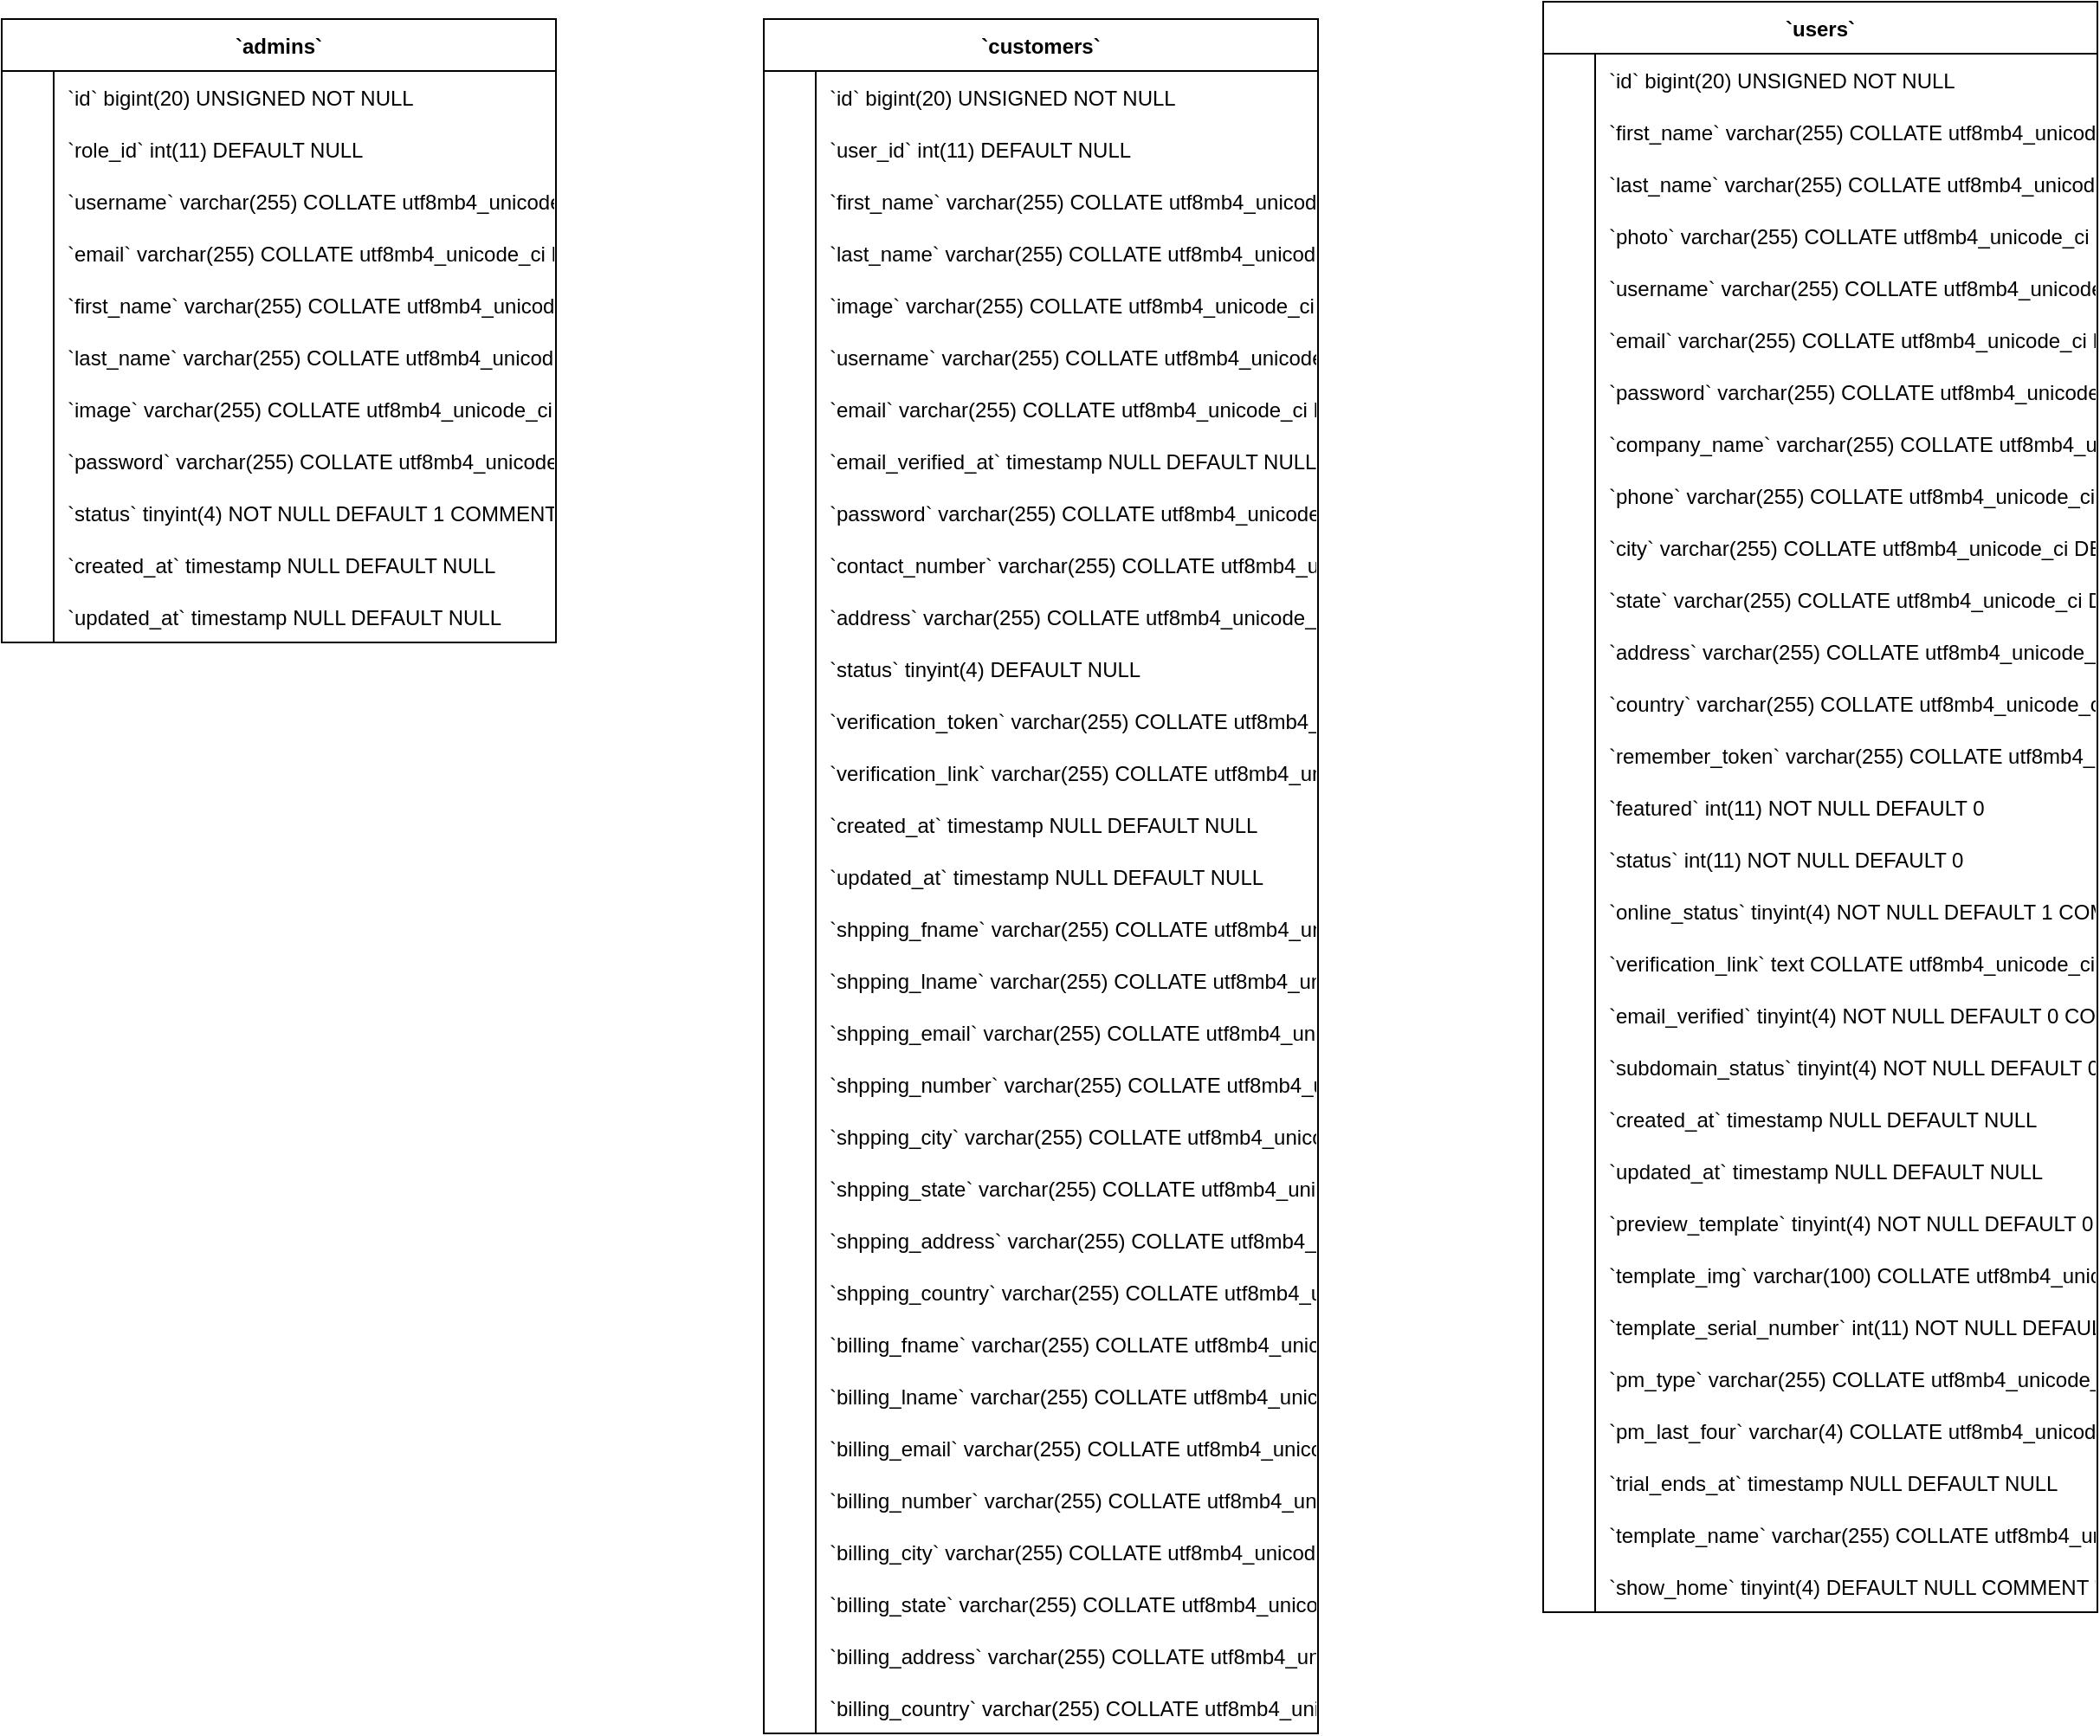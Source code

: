 <mxfile version="24.8.6">
  <diagram name="Page-1" id="JgR3nj0RgUqKf-aV0NVi">
    <mxGraphModel dx="1674" dy="1954" grid="1" gridSize="10" guides="1" tooltips="1" connect="1" arrows="1" fold="1" page="1" pageScale="1" pageWidth="827" pageHeight="1169" math="0" shadow="0">
      <root>
        <mxCell id="0" />
        <mxCell id="1" parent="0" />
        <mxCell id="lcf3qGTYmmTP5avGMF48-1" value="`admins`" style="shape=table;startSize=30;container=1;collapsible=1;childLayout=tableLayout;fixedRows=1;rowLines=0;fontStyle=1;align=center;resizeLast=1;" parent="1" vertex="1">
          <mxGeometry width="320" height="360" as="geometry" />
        </mxCell>
        <mxCell id="lcf3qGTYmmTP5avGMF48-2" value="" style="shape=tableRow;horizontal=0;startSize=0;swimlaneHead=0;swimlaneBody=0;fillColor=none;collapsible=0;dropTarget=0;points=[[0,0.5],[1,0.5]];portConstraint=eastwest;strokeColor=inherit;top=0;left=0;right=0;bottom=0;" parent="lcf3qGTYmmTP5avGMF48-1" vertex="1">
          <mxGeometry y="30" width="320" height="30" as="geometry" />
        </mxCell>
        <mxCell id="lcf3qGTYmmTP5avGMF48-3" value="" style="shape=partialRectangle;overflow=hidden;connectable=0;fillColor=none;strokeColor=inherit;top=0;left=0;bottom=0;right=0;" parent="lcf3qGTYmmTP5avGMF48-2" vertex="1">
          <mxGeometry width="30" height="30" as="geometry">
            <mxRectangle width="30" height="30" as="alternateBounds" />
          </mxGeometry>
        </mxCell>
        <mxCell id="lcf3qGTYmmTP5avGMF48-4" value="`id` bigint(20) UNSIGNED NOT NULL" style="shape=partialRectangle;overflow=hidden;connectable=0;fillColor=none;align=left;strokeColor=inherit;top=0;left=0;bottom=0;right=0;spacingLeft=6;" parent="lcf3qGTYmmTP5avGMF48-2" vertex="1">
          <mxGeometry x="30" width="290" height="30" as="geometry">
            <mxRectangle width="290" height="30" as="alternateBounds" />
          </mxGeometry>
        </mxCell>
        <mxCell id="lcf3qGTYmmTP5avGMF48-5" value="" style="shape=tableRow;horizontal=0;startSize=0;swimlaneHead=0;swimlaneBody=0;fillColor=none;collapsible=0;dropTarget=0;points=[[0,0.5],[1,0.5]];portConstraint=eastwest;strokeColor=inherit;top=0;left=0;right=0;bottom=0;" parent="lcf3qGTYmmTP5avGMF48-1" vertex="1">
          <mxGeometry y="60" width="320" height="30" as="geometry" />
        </mxCell>
        <mxCell id="lcf3qGTYmmTP5avGMF48-6" value="" style="shape=partialRectangle;overflow=hidden;connectable=0;fillColor=none;strokeColor=inherit;top=0;left=0;bottom=0;right=0;" parent="lcf3qGTYmmTP5avGMF48-5" vertex="1">
          <mxGeometry width="30" height="30" as="geometry">
            <mxRectangle width="30" height="30" as="alternateBounds" />
          </mxGeometry>
        </mxCell>
        <mxCell id="lcf3qGTYmmTP5avGMF48-7" value="`role_id` int(11) DEFAULT NULL" style="shape=partialRectangle;overflow=hidden;connectable=0;fillColor=none;align=left;strokeColor=inherit;top=0;left=0;bottom=0;right=0;spacingLeft=6;" parent="lcf3qGTYmmTP5avGMF48-5" vertex="1">
          <mxGeometry x="30" width="290" height="30" as="geometry">
            <mxRectangle width="290" height="30" as="alternateBounds" />
          </mxGeometry>
        </mxCell>
        <mxCell id="lcf3qGTYmmTP5avGMF48-8" value="" style="shape=tableRow;horizontal=0;startSize=0;swimlaneHead=0;swimlaneBody=0;fillColor=none;collapsible=0;dropTarget=0;points=[[0,0.5],[1,0.5]];portConstraint=eastwest;strokeColor=inherit;top=0;left=0;right=0;bottom=0;" parent="lcf3qGTYmmTP5avGMF48-1" vertex="1">
          <mxGeometry y="90" width="320" height="30" as="geometry" />
        </mxCell>
        <mxCell id="lcf3qGTYmmTP5avGMF48-9" value="" style="shape=partialRectangle;overflow=hidden;connectable=0;fillColor=none;strokeColor=inherit;top=0;left=0;bottom=0;right=0;" parent="lcf3qGTYmmTP5avGMF48-8" vertex="1">
          <mxGeometry width="30" height="30" as="geometry">
            <mxRectangle width="30" height="30" as="alternateBounds" />
          </mxGeometry>
        </mxCell>
        <mxCell id="lcf3qGTYmmTP5avGMF48-10" value="`username` varchar(255) COLLATE utf8mb4_unicode_ci DEFAULT NULL" style="shape=partialRectangle;overflow=hidden;connectable=0;fillColor=none;align=left;strokeColor=inherit;top=0;left=0;bottom=0;right=0;spacingLeft=6;" parent="lcf3qGTYmmTP5avGMF48-8" vertex="1">
          <mxGeometry x="30" width="290" height="30" as="geometry">
            <mxRectangle width="290" height="30" as="alternateBounds" />
          </mxGeometry>
        </mxCell>
        <mxCell id="lcf3qGTYmmTP5avGMF48-11" value="" style="shape=tableRow;horizontal=0;startSize=0;swimlaneHead=0;swimlaneBody=0;fillColor=none;collapsible=0;dropTarget=0;points=[[0,0.5],[1,0.5]];portConstraint=eastwest;strokeColor=inherit;top=0;left=0;right=0;bottom=0;" parent="lcf3qGTYmmTP5avGMF48-1" vertex="1">
          <mxGeometry y="120" width="320" height="30" as="geometry" />
        </mxCell>
        <mxCell id="lcf3qGTYmmTP5avGMF48-12" value="" style="shape=partialRectangle;overflow=hidden;connectable=0;fillColor=none;strokeColor=inherit;top=0;left=0;bottom=0;right=0;" parent="lcf3qGTYmmTP5avGMF48-11" vertex="1">
          <mxGeometry width="30" height="30" as="geometry">
            <mxRectangle width="30" height="30" as="alternateBounds" />
          </mxGeometry>
        </mxCell>
        <mxCell id="lcf3qGTYmmTP5avGMF48-13" value="`email` varchar(255) COLLATE utf8mb4_unicode_ci DEFAULT NULL" style="shape=partialRectangle;overflow=hidden;connectable=0;fillColor=none;align=left;strokeColor=inherit;top=0;left=0;bottom=0;right=0;spacingLeft=6;" parent="lcf3qGTYmmTP5avGMF48-11" vertex="1">
          <mxGeometry x="30" width="290" height="30" as="geometry">
            <mxRectangle width="290" height="30" as="alternateBounds" />
          </mxGeometry>
        </mxCell>
        <mxCell id="lcf3qGTYmmTP5avGMF48-14" value="" style="shape=tableRow;horizontal=0;startSize=0;swimlaneHead=0;swimlaneBody=0;fillColor=none;collapsible=0;dropTarget=0;points=[[0,0.5],[1,0.5]];portConstraint=eastwest;strokeColor=inherit;top=0;left=0;right=0;bottom=0;" parent="lcf3qGTYmmTP5avGMF48-1" vertex="1">
          <mxGeometry y="150" width="320" height="30" as="geometry" />
        </mxCell>
        <mxCell id="lcf3qGTYmmTP5avGMF48-15" value="" style="shape=partialRectangle;overflow=hidden;connectable=0;fillColor=none;strokeColor=inherit;top=0;left=0;bottom=0;right=0;" parent="lcf3qGTYmmTP5avGMF48-14" vertex="1">
          <mxGeometry width="30" height="30" as="geometry">
            <mxRectangle width="30" height="30" as="alternateBounds" />
          </mxGeometry>
        </mxCell>
        <mxCell id="lcf3qGTYmmTP5avGMF48-16" value="`first_name` varchar(255) COLLATE utf8mb4_unicode_ci DEFAULT NULL" style="shape=partialRectangle;overflow=hidden;connectable=0;fillColor=none;align=left;strokeColor=inherit;top=0;left=0;bottom=0;right=0;spacingLeft=6;" parent="lcf3qGTYmmTP5avGMF48-14" vertex="1">
          <mxGeometry x="30" width="290" height="30" as="geometry">
            <mxRectangle width="290" height="30" as="alternateBounds" />
          </mxGeometry>
        </mxCell>
        <mxCell id="lcf3qGTYmmTP5avGMF48-17" value="" style="shape=tableRow;horizontal=0;startSize=0;swimlaneHead=0;swimlaneBody=0;fillColor=none;collapsible=0;dropTarget=0;points=[[0,0.5],[1,0.5]];portConstraint=eastwest;strokeColor=inherit;top=0;left=0;right=0;bottom=0;" parent="lcf3qGTYmmTP5avGMF48-1" vertex="1">
          <mxGeometry y="180" width="320" height="30" as="geometry" />
        </mxCell>
        <mxCell id="lcf3qGTYmmTP5avGMF48-18" value="" style="shape=partialRectangle;overflow=hidden;connectable=0;fillColor=none;strokeColor=inherit;top=0;left=0;bottom=0;right=0;" parent="lcf3qGTYmmTP5avGMF48-17" vertex="1">
          <mxGeometry width="30" height="30" as="geometry">
            <mxRectangle width="30" height="30" as="alternateBounds" />
          </mxGeometry>
        </mxCell>
        <mxCell id="lcf3qGTYmmTP5avGMF48-19" value="`last_name` varchar(255) COLLATE utf8mb4_unicode_ci DEFAULT NULL" style="shape=partialRectangle;overflow=hidden;connectable=0;fillColor=none;align=left;strokeColor=inherit;top=0;left=0;bottom=0;right=0;spacingLeft=6;" parent="lcf3qGTYmmTP5avGMF48-17" vertex="1">
          <mxGeometry x="30" width="290" height="30" as="geometry">
            <mxRectangle width="290" height="30" as="alternateBounds" />
          </mxGeometry>
        </mxCell>
        <mxCell id="lcf3qGTYmmTP5avGMF48-20" value="" style="shape=tableRow;horizontal=0;startSize=0;swimlaneHead=0;swimlaneBody=0;fillColor=none;collapsible=0;dropTarget=0;points=[[0,0.5],[1,0.5]];portConstraint=eastwest;strokeColor=inherit;top=0;left=0;right=0;bottom=0;" parent="lcf3qGTYmmTP5avGMF48-1" vertex="1">
          <mxGeometry y="210" width="320" height="30" as="geometry" />
        </mxCell>
        <mxCell id="lcf3qGTYmmTP5avGMF48-21" value="" style="shape=partialRectangle;overflow=hidden;connectable=0;fillColor=none;strokeColor=inherit;top=0;left=0;bottom=0;right=0;" parent="lcf3qGTYmmTP5avGMF48-20" vertex="1">
          <mxGeometry width="30" height="30" as="geometry">
            <mxRectangle width="30" height="30" as="alternateBounds" />
          </mxGeometry>
        </mxCell>
        <mxCell id="lcf3qGTYmmTP5avGMF48-22" value="`image` varchar(255) COLLATE utf8mb4_unicode_ci DEFAULT NULL" style="shape=partialRectangle;overflow=hidden;connectable=0;fillColor=none;align=left;strokeColor=inherit;top=0;left=0;bottom=0;right=0;spacingLeft=6;" parent="lcf3qGTYmmTP5avGMF48-20" vertex="1">
          <mxGeometry x="30" width="290" height="30" as="geometry">
            <mxRectangle width="290" height="30" as="alternateBounds" />
          </mxGeometry>
        </mxCell>
        <mxCell id="lcf3qGTYmmTP5avGMF48-23" value="" style="shape=tableRow;horizontal=0;startSize=0;swimlaneHead=0;swimlaneBody=0;fillColor=none;collapsible=0;dropTarget=0;points=[[0,0.5],[1,0.5]];portConstraint=eastwest;strokeColor=inherit;top=0;left=0;right=0;bottom=0;" parent="lcf3qGTYmmTP5avGMF48-1" vertex="1">
          <mxGeometry y="240" width="320" height="30" as="geometry" />
        </mxCell>
        <mxCell id="lcf3qGTYmmTP5avGMF48-24" value="" style="shape=partialRectangle;overflow=hidden;connectable=0;fillColor=none;strokeColor=inherit;top=0;left=0;bottom=0;right=0;" parent="lcf3qGTYmmTP5avGMF48-23" vertex="1">
          <mxGeometry width="30" height="30" as="geometry">
            <mxRectangle width="30" height="30" as="alternateBounds" />
          </mxGeometry>
        </mxCell>
        <mxCell id="lcf3qGTYmmTP5avGMF48-25" value="`password` varchar(255) COLLATE utf8mb4_unicode_ci DEFAULT NULL" style="shape=partialRectangle;overflow=hidden;connectable=0;fillColor=none;align=left;strokeColor=inherit;top=0;left=0;bottom=0;right=0;spacingLeft=6;" parent="lcf3qGTYmmTP5avGMF48-23" vertex="1">
          <mxGeometry x="30" width="290" height="30" as="geometry">
            <mxRectangle width="290" height="30" as="alternateBounds" />
          </mxGeometry>
        </mxCell>
        <mxCell id="lcf3qGTYmmTP5avGMF48-26" value="" style="shape=tableRow;horizontal=0;startSize=0;swimlaneHead=0;swimlaneBody=0;fillColor=none;collapsible=0;dropTarget=0;points=[[0,0.5],[1,0.5]];portConstraint=eastwest;strokeColor=inherit;top=0;left=0;right=0;bottom=0;" parent="lcf3qGTYmmTP5avGMF48-1" vertex="1">
          <mxGeometry y="270" width="320" height="30" as="geometry" />
        </mxCell>
        <mxCell id="lcf3qGTYmmTP5avGMF48-27" value="" style="shape=partialRectangle;overflow=hidden;connectable=0;fillColor=none;strokeColor=inherit;top=0;left=0;bottom=0;right=0;" parent="lcf3qGTYmmTP5avGMF48-26" vertex="1">
          <mxGeometry width="30" height="30" as="geometry">
            <mxRectangle width="30" height="30" as="alternateBounds" />
          </mxGeometry>
        </mxCell>
        <mxCell id="lcf3qGTYmmTP5avGMF48-28" value="`status` tinyint(4) NOT NULL DEFAULT 1 COMMENT &#39;0 - deactive, 1 - active&#39;" style="shape=partialRectangle;overflow=hidden;connectable=0;fillColor=none;align=left;strokeColor=inherit;top=0;left=0;bottom=0;right=0;spacingLeft=6;" parent="lcf3qGTYmmTP5avGMF48-26" vertex="1">
          <mxGeometry x="30" width="290" height="30" as="geometry">
            <mxRectangle width="290" height="30" as="alternateBounds" />
          </mxGeometry>
        </mxCell>
        <mxCell id="lcf3qGTYmmTP5avGMF48-29" value="" style="shape=tableRow;horizontal=0;startSize=0;swimlaneHead=0;swimlaneBody=0;fillColor=none;collapsible=0;dropTarget=0;points=[[0,0.5],[1,0.5]];portConstraint=eastwest;strokeColor=inherit;top=0;left=0;right=0;bottom=0;" parent="lcf3qGTYmmTP5avGMF48-1" vertex="1">
          <mxGeometry y="300" width="320" height="30" as="geometry" />
        </mxCell>
        <mxCell id="lcf3qGTYmmTP5avGMF48-30" value="" style="shape=partialRectangle;overflow=hidden;connectable=0;fillColor=none;strokeColor=inherit;top=0;left=0;bottom=0;right=0;" parent="lcf3qGTYmmTP5avGMF48-29" vertex="1">
          <mxGeometry width="30" height="30" as="geometry">
            <mxRectangle width="30" height="30" as="alternateBounds" />
          </mxGeometry>
        </mxCell>
        <mxCell id="lcf3qGTYmmTP5avGMF48-31" value="`created_at` timestamp NULL DEFAULT NULL" style="shape=partialRectangle;overflow=hidden;connectable=0;fillColor=none;align=left;strokeColor=inherit;top=0;left=0;bottom=0;right=0;spacingLeft=6;" parent="lcf3qGTYmmTP5avGMF48-29" vertex="1">
          <mxGeometry x="30" width="290" height="30" as="geometry">
            <mxRectangle width="290" height="30" as="alternateBounds" />
          </mxGeometry>
        </mxCell>
        <mxCell id="lcf3qGTYmmTP5avGMF48-32" value="" style="shape=tableRow;horizontal=0;startSize=0;swimlaneHead=0;swimlaneBody=0;fillColor=none;collapsible=0;dropTarget=0;points=[[0,0.5],[1,0.5]];portConstraint=eastwest;strokeColor=inherit;top=0;left=0;right=0;bottom=0;" parent="lcf3qGTYmmTP5avGMF48-1" vertex="1">
          <mxGeometry y="330" width="320" height="30" as="geometry" />
        </mxCell>
        <mxCell id="lcf3qGTYmmTP5avGMF48-33" value="" style="shape=partialRectangle;overflow=hidden;connectable=0;fillColor=none;strokeColor=inherit;top=0;left=0;bottom=0;right=0;" parent="lcf3qGTYmmTP5avGMF48-32" vertex="1">
          <mxGeometry width="30" height="30" as="geometry">
            <mxRectangle width="30" height="30" as="alternateBounds" />
          </mxGeometry>
        </mxCell>
        <mxCell id="lcf3qGTYmmTP5avGMF48-34" value="`updated_at` timestamp NULL DEFAULT NULL" style="shape=partialRectangle;overflow=hidden;connectable=0;fillColor=none;align=left;strokeColor=inherit;top=0;left=0;bottom=0;right=0;spacingLeft=6;" parent="lcf3qGTYmmTP5avGMF48-32" vertex="1">
          <mxGeometry x="30" width="290" height="30" as="geometry">
            <mxRectangle width="290" height="30" as="alternateBounds" />
          </mxGeometry>
        </mxCell>
        <mxCell id="lcf3qGTYmmTP5avGMF48-35" value="`customers`" style="shape=table;startSize=30;container=1;collapsible=1;childLayout=tableLayout;fixedRows=1;rowLines=0;fontStyle=1;align=center;resizeLast=1;" parent="1" vertex="1">
          <mxGeometry x="440" width="320" height="990" as="geometry" />
        </mxCell>
        <mxCell id="lcf3qGTYmmTP5avGMF48-36" value="" style="shape=tableRow;horizontal=0;startSize=0;swimlaneHead=0;swimlaneBody=0;fillColor=none;collapsible=0;dropTarget=0;points=[[0,0.5],[1,0.5]];portConstraint=eastwest;strokeColor=inherit;top=0;left=0;right=0;bottom=0;" parent="lcf3qGTYmmTP5avGMF48-35" vertex="1">
          <mxGeometry y="30" width="320" height="30" as="geometry" />
        </mxCell>
        <mxCell id="lcf3qGTYmmTP5avGMF48-37" value="" style="shape=partialRectangle;overflow=hidden;connectable=0;fillColor=none;strokeColor=inherit;top=0;left=0;bottom=0;right=0;" parent="lcf3qGTYmmTP5avGMF48-36" vertex="1">
          <mxGeometry width="30" height="30" as="geometry">
            <mxRectangle width="30" height="30" as="alternateBounds" />
          </mxGeometry>
        </mxCell>
        <mxCell id="lcf3qGTYmmTP5avGMF48-38" value="`id` bigint(20) UNSIGNED NOT NULL" style="shape=partialRectangle;overflow=hidden;connectable=0;fillColor=none;align=left;strokeColor=inherit;top=0;left=0;bottom=0;right=0;spacingLeft=6;" parent="lcf3qGTYmmTP5avGMF48-36" vertex="1">
          <mxGeometry x="30" width="290" height="30" as="geometry">
            <mxRectangle width="290" height="30" as="alternateBounds" />
          </mxGeometry>
        </mxCell>
        <mxCell id="lcf3qGTYmmTP5avGMF48-39" value="" style="shape=tableRow;horizontal=0;startSize=0;swimlaneHead=0;swimlaneBody=0;fillColor=none;collapsible=0;dropTarget=0;points=[[0,0.5],[1,0.5]];portConstraint=eastwest;strokeColor=inherit;top=0;left=0;right=0;bottom=0;" parent="lcf3qGTYmmTP5avGMF48-35" vertex="1">
          <mxGeometry y="60" width="320" height="30" as="geometry" />
        </mxCell>
        <mxCell id="lcf3qGTYmmTP5avGMF48-40" value="" style="shape=partialRectangle;overflow=hidden;connectable=0;fillColor=none;strokeColor=inherit;top=0;left=0;bottom=0;right=0;" parent="lcf3qGTYmmTP5avGMF48-39" vertex="1">
          <mxGeometry width="30" height="30" as="geometry">
            <mxRectangle width="30" height="30" as="alternateBounds" />
          </mxGeometry>
        </mxCell>
        <mxCell id="lcf3qGTYmmTP5avGMF48-41" value="`user_id` int(11) DEFAULT NULL" style="shape=partialRectangle;overflow=hidden;connectable=0;fillColor=none;align=left;strokeColor=inherit;top=0;left=0;bottom=0;right=0;spacingLeft=6;" parent="lcf3qGTYmmTP5avGMF48-39" vertex="1">
          <mxGeometry x="30" width="290" height="30" as="geometry">
            <mxRectangle width="290" height="30" as="alternateBounds" />
          </mxGeometry>
        </mxCell>
        <mxCell id="lcf3qGTYmmTP5avGMF48-42" value="" style="shape=tableRow;horizontal=0;startSize=0;swimlaneHead=0;swimlaneBody=0;fillColor=none;collapsible=0;dropTarget=0;points=[[0,0.5],[1,0.5]];portConstraint=eastwest;strokeColor=inherit;top=0;left=0;right=0;bottom=0;" parent="lcf3qGTYmmTP5avGMF48-35" vertex="1">
          <mxGeometry y="90" width="320" height="30" as="geometry" />
        </mxCell>
        <mxCell id="lcf3qGTYmmTP5avGMF48-43" value="" style="shape=partialRectangle;overflow=hidden;connectable=0;fillColor=none;strokeColor=inherit;top=0;left=0;bottom=0;right=0;" parent="lcf3qGTYmmTP5avGMF48-42" vertex="1">
          <mxGeometry width="30" height="30" as="geometry">
            <mxRectangle width="30" height="30" as="alternateBounds" />
          </mxGeometry>
        </mxCell>
        <mxCell id="lcf3qGTYmmTP5avGMF48-44" value="`first_name` varchar(255) COLLATE utf8mb4_unicode_ci DEFAULT NULL" style="shape=partialRectangle;overflow=hidden;connectable=0;fillColor=none;align=left;strokeColor=inherit;top=0;left=0;bottom=0;right=0;spacingLeft=6;" parent="lcf3qGTYmmTP5avGMF48-42" vertex="1">
          <mxGeometry x="30" width="290" height="30" as="geometry">
            <mxRectangle width="290" height="30" as="alternateBounds" />
          </mxGeometry>
        </mxCell>
        <mxCell id="lcf3qGTYmmTP5avGMF48-45" value="" style="shape=tableRow;horizontal=0;startSize=0;swimlaneHead=0;swimlaneBody=0;fillColor=none;collapsible=0;dropTarget=0;points=[[0,0.5],[1,0.5]];portConstraint=eastwest;strokeColor=inherit;top=0;left=0;right=0;bottom=0;" parent="lcf3qGTYmmTP5avGMF48-35" vertex="1">
          <mxGeometry y="120" width="320" height="30" as="geometry" />
        </mxCell>
        <mxCell id="lcf3qGTYmmTP5avGMF48-46" value="" style="shape=partialRectangle;overflow=hidden;connectable=0;fillColor=none;strokeColor=inherit;top=0;left=0;bottom=0;right=0;" parent="lcf3qGTYmmTP5avGMF48-45" vertex="1">
          <mxGeometry width="30" height="30" as="geometry">
            <mxRectangle width="30" height="30" as="alternateBounds" />
          </mxGeometry>
        </mxCell>
        <mxCell id="lcf3qGTYmmTP5avGMF48-47" value="`last_name` varchar(255) COLLATE utf8mb4_unicode_ci DEFAULT NULL" style="shape=partialRectangle;overflow=hidden;connectable=0;fillColor=none;align=left;strokeColor=inherit;top=0;left=0;bottom=0;right=0;spacingLeft=6;" parent="lcf3qGTYmmTP5avGMF48-45" vertex="1">
          <mxGeometry x="30" width="290" height="30" as="geometry">
            <mxRectangle width="290" height="30" as="alternateBounds" />
          </mxGeometry>
        </mxCell>
        <mxCell id="lcf3qGTYmmTP5avGMF48-48" value="" style="shape=tableRow;horizontal=0;startSize=0;swimlaneHead=0;swimlaneBody=0;fillColor=none;collapsible=0;dropTarget=0;points=[[0,0.5],[1,0.5]];portConstraint=eastwest;strokeColor=inherit;top=0;left=0;right=0;bottom=0;" parent="lcf3qGTYmmTP5avGMF48-35" vertex="1">
          <mxGeometry y="150" width="320" height="30" as="geometry" />
        </mxCell>
        <mxCell id="lcf3qGTYmmTP5avGMF48-49" value="" style="shape=partialRectangle;overflow=hidden;connectable=0;fillColor=none;strokeColor=inherit;top=0;left=0;bottom=0;right=0;" parent="lcf3qGTYmmTP5avGMF48-48" vertex="1">
          <mxGeometry width="30" height="30" as="geometry">
            <mxRectangle width="30" height="30" as="alternateBounds" />
          </mxGeometry>
        </mxCell>
        <mxCell id="lcf3qGTYmmTP5avGMF48-50" value="`image` varchar(255) COLLATE utf8mb4_unicode_ci DEFAULT NULL" style="shape=partialRectangle;overflow=hidden;connectable=0;fillColor=none;align=left;strokeColor=inherit;top=0;left=0;bottom=0;right=0;spacingLeft=6;" parent="lcf3qGTYmmTP5avGMF48-48" vertex="1">
          <mxGeometry x="30" width="290" height="30" as="geometry">
            <mxRectangle width="290" height="30" as="alternateBounds" />
          </mxGeometry>
        </mxCell>
        <mxCell id="lcf3qGTYmmTP5avGMF48-51" value="" style="shape=tableRow;horizontal=0;startSize=0;swimlaneHead=0;swimlaneBody=0;fillColor=none;collapsible=0;dropTarget=0;points=[[0,0.5],[1,0.5]];portConstraint=eastwest;strokeColor=inherit;top=0;left=0;right=0;bottom=0;" parent="lcf3qGTYmmTP5avGMF48-35" vertex="1">
          <mxGeometry y="180" width="320" height="30" as="geometry" />
        </mxCell>
        <mxCell id="lcf3qGTYmmTP5avGMF48-52" value="" style="shape=partialRectangle;overflow=hidden;connectable=0;fillColor=none;strokeColor=inherit;top=0;left=0;bottom=0;right=0;" parent="lcf3qGTYmmTP5avGMF48-51" vertex="1">
          <mxGeometry width="30" height="30" as="geometry">
            <mxRectangle width="30" height="30" as="alternateBounds" />
          </mxGeometry>
        </mxCell>
        <mxCell id="lcf3qGTYmmTP5avGMF48-53" value="`username` varchar(255) COLLATE utf8mb4_unicode_ci DEFAULT NULL" style="shape=partialRectangle;overflow=hidden;connectable=0;fillColor=none;align=left;strokeColor=inherit;top=0;left=0;bottom=0;right=0;spacingLeft=6;" parent="lcf3qGTYmmTP5avGMF48-51" vertex="1">
          <mxGeometry x="30" width="290" height="30" as="geometry">
            <mxRectangle width="290" height="30" as="alternateBounds" />
          </mxGeometry>
        </mxCell>
        <mxCell id="lcf3qGTYmmTP5avGMF48-54" value="" style="shape=tableRow;horizontal=0;startSize=0;swimlaneHead=0;swimlaneBody=0;fillColor=none;collapsible=0;dropTarget=0;points=[[0,0.5],[1,0.5]];portConstraint=eastwest;strokeColor=inherit;top=0;left=0;right=0;bottom=0;" parent="lcf3qGTYmmTP5avGMF48-35" vertex="1">
          <mxGeometry y="210" width="320" height="30" as="geometry" />
        </mxCell>
        <mxCell id="lcf3qGTYmmTP5avGMF48-55" value="" style="shape=partialRectangle;overflow=hidden;connectable=0;fillColor=none;strokeColor=inherit;top=0;left=0;bottom=0;right=0;" parent="lcf3qGTYmmTP5avGMF48-54" vertex="1">
          <mxGeometry width="30" height="30" as="geometry">
            <mxRectangle width="30" height="30" as="alternateBounds" />
          </mxGeometry>
        </mxCell>
        <mxCell id="lcf3qGTYmmTP5avGMF48-56" value="`email` varchar(255) COLLATE utf8mb4_unicode_ci DEFAULT NULL" style="shape=partialRectangle;overflow=hidden;connectable=0;fillColor=none;align=left;strokeColor=inherit;top=0;left=0;bottom=0;right=0;spacingLeft=6;" parent="lcf3qGTYmmTP5avGMF48-54" vertex="1">
          <mxGeometry x="30" width="290" height="30" as="geometry">
            <mxRectangle width="290" height="30" as="alternateBounds" />
          </mxGeometry>
        </mxCell>
        <mxCell id="lcf3qGTYmmTP5avGMF48-57" value="" style="shape=tableRow;horizontal=0;startSize=0;swimlaneHead=0;swimlaneBody=0;fillColor=none;collapsible=0;dropTarget=0;points=[[0,0.5],[1,0.5]];portConstraint=eastwest;strokeColor=inherit;top=0;left=0;right=0;bottom=0;" parent="lcf3qGTYmmTP5avGMF48-35" vertex="1">
          <mxGeometry y="240" width="320" height="30" as="geometry" />
        </mxCell>
        <mxCell id="lcf3qGTYmmTP5avGMF48-58" value="" style="shape=partialRectangle;overflow=hidden;connectable=0;fillColor=none;strokeColor=inherit;top=0;left=0;bottom=0;right=0;" parent="lcf3qGTYmmTP5avGMF48-57" vertex="1">
          <mxGeometry width="30" height="30" as="geometry">
            <mxRectangle width="30" height="30" as="alternateBounds" />
          </mxGeometry>
        </mxCell>
        <mxCell id="lcf3qGTYmmTP5avGMF48-59" value="`email_verified_at` timestamp NULL DEFAULT NULL" style="shape=partialRectangle;overflow=hidden;connectable=0;fillColor=none;align=left;strokeColor=inherit;top=0;left=0;bottom=0;right=0;spacingLeft=6;" parent="lcf3qGTYmmTP5avGMF48-57" vertex="1">
          <mxGeometry x="30" width="290" height="30" as="geometry">
            <mxRectangle width="290" height="30" as="alternateBounds" />
          </mxGeometry>
        </mxCell>
        <mxCell id="lcf3qGTYmmTP5avGMF48-60" value="" style="shape=tableRow;horizontal=0;startSize=0;swimlaneHead=0;swimlaneBody=0;fillColor=none;collapsible=0;dropTarget=0;points=[[0,0.5],[1,0.5]];portConstraint=eastwest;strokeColor=inherit;top=0;left=0;right=0;bottom=0;" parent="lcf3qGTYmmTP5avGMF48-35" vertex="1">
          <mxGeometry y="270" width="320" height="30" as="geometry" />
        </mxCell>
        <mxCell id="lcf3qGTYmmTP5avGMF48-61" value="" style="shape=partialRectangle;overflow=hidden;connectable=0;fillColor=none;strokeColor=inherit;top=0;left=0;bottom=0;right=0;" parent="lcf3qGTYmmTP5avGMF48-60" vertex="1">
          <mxGeometry width="30" height="30" as="geometry">
            <mxRectangle width="30" height="30" as="alternateBounds" />
          </mxGeometry>
        </mxCell>
        <mxCell id="lcf3qGTYmmTP5avGMF48-62" value="`password` varchar(255) COLLATE utf8mb4_unicode_ci DEFAULT NULL" style="shape=partialRectangle;overflow=hidden;connectable=0;fillColor=none;align=left;strokeColor=inherit;top=0;left=0;bottom=0;right=0;spacingLeft=6;" parent="lcf3qGTYmmTP5avGMF48-60" vertex="1">
          <mxGeometry x="30" width="290" height="30" as="geometry">
            <mxRectangle width="290" height="30" as="alternateBounds" />
          </mxGeometry>
        </mxCell>
        <mxCell id="lcf3qGTYmmTP5avGMF48-63" value="" style="shape=tableRow;horizontal=0;startSize=0;swimlaneHead=0;swimlaneBody=0;fillColor=none;collapsible=0;dropTarget=0;points=[[0,0.5],[1,0.5]];portConstraint=eastwest;strokeColor=inherit;top=0;left=0;right=0;bottom=0;" parent="lcf3qGTYmmTP5avGMF48-35" vertex="1">
          <mxGeometry y="300" width="320" height="30" as="geometry" />
        </mxCell>
        <mxCell id="lcf3qGTYmmTP5avGMF48-64" value="" style="shape=partialRectangle;overflow=hidden;connectable=0;fillColor=none;strokeColor=inherit;top=0;left=0;bottom=0;right=0;" parent="lcf3qGTYmmTP5avGMF48-63" vertex="1">
          <mxGeometry width="30" height="30" as="geometry">
            <mxRectangle width="30" height="30" as="alternateBounds" />
          </mxGeometry>
        </mxCell>
        <mxCell id="lcf3qGTYmmTP5avGMF48-65" value="`contact_number` varchar(255) COLLATE utf8mb4_unicode_ci DEFAULT NULL" style="shape=partialRectangle;overflow=hidden;connectable=0;fillColor=none;align=left;strokeColor=inherit;top=0;left=0;bottom=0;right=0;spacingLeft=6;" parent="lcf3qGTYmmTP5avGMF48-63" vertex="1">
          <mxGeometry x="30" width="290" height="30" as="geometry">
            <mxRectangle width="290" height="30" as="alternateBounds" />
          </mxGeometry>
        </mxCell>
        <mxCell id="lcf3qGTYmmTP5avGMF48-66" value="" style="shape=tableRow;horizontal=0;startSize=0;swimlaneHead=0;swimlaneBody=0;fillColor=none;collapsible=0;dropTarget=0;points=[[0,0.5],[1,0.5]];portConstraint=eastwest;strokeColor=inherit;top=0;left=0;right=0;bottom=0;" parent="lcf3qGTYmmTP5avGMF48-35" vertex="1">
          <mxGeometry y="330" width="320" height="30" as="geometry" />
        </mxCell>
        <mxCell id="lcf3qGTYmmTP5avGMF48-67" value="" style="shape=partialRectangle;overflow=hidden;connectable=0;fillColor=none;strokeColor=inherit;top=0;left=0;bottom=0;right=0;" parent="lcf3qGTYmmTP5avGMF48-66" vertex="1">
          <mxGeometry width="30" height="30" as="geometry">
            <mxRectangle width="30" height="30" as="alternateBounds" />
          </mxGeometry>
        </mxCell>
        <mxCell id="lcf3qGTYmmTP5avGMF48-68" value="`address` varchar(255) COLLATE utf8mb4_unicode_ci DEFAULT NULL" style="shape=partialRectangle;overflow=hidden;connectable=0;fillColor=none;align=left;strokeColor=inherit;top=0;left=0;bottom=0;right=0;spacingLeft=6;" parent="lcf3qGTYmmTP5avGMF48-66" vertex="1">
          <mxGeometry x="30" width="290" height="30" as="geometry">
            <mxRectangle width="290" height="30" as="alternateBounds" />
          </mxGeometry>
        </mxCell>
        <mxCell id="lcf3qGTYmmTP5avGMF48-69" value="" style="shape=tableRow;horizontal=0;startSize=0;swimlaneHead=0;swimlaneBody=0;fillColor=none;collapsible=0;dropTarget=0;points=[[0,0.5],[1,0.5]];portConstraint=eastwest;strokeColor=inherit;top=0;left=0;right=0;bottom=0;" parent="lcf3qGTYmmTP5avGMF48-35" vertex="1">
          <mxGeometry y="360" width="320" height="30" as="geometry" />
        </mxCell>
        <mxCell id="lcf3qGTYmmTP5avGMF48-70" value="" style="shape=partialRectangle;overflow=hidden;connectable=0;fillColor=none;strokeColor=inherit;top=0;left=0;bottom=0;right=0;" parent="lcf3qGTYmmTP5avGMF48-69" vertex="1">
          <mxGeometry width="30" height="30" as="geometry">
            <mxRectangle width="30" height="30" as="alternateBounds" />
          </mxGeometry>
        </mxCell>
        <mxCell id="lcf3qGTYmmTP5avGMF48-71" value="`status` tinyint(4) DEFAULT NULL" style="shape=partialRectangle;overflow=hidden;connectable=0;fillColor=none;align=left;strokeColor=inherit;top=0;left=0;bottom=0;right=0;spacingLeft=6;" parent="lcf3qGTYmmTP5avGMF48-69" vertex="1">
          <mxGeometry x="30" width="290" height="30" as="geometry">
            <mxRectangle width="290" height="30" as="alternateBounds" />
          </mxGeometry>
        </mxCell>
        <mxCell id="lcf3qGTYmmTP5avGMF48-72" value="" style="shape=tableRow;horizontal=0;startSize=0;swimlaneHead=0;swimlaneBody=0;fillColor=none;collapsible=0;dropTarget=0;points=[[0,0.5],[1,0.5]];portConstraint=eastwest;strokeColor=inherit;top=0;left=0;right=0;bottom=0;" parent="lcf3qGTYmmTP5avGMF48-35" vertex="1">
          <mxGeometry y="390" width="320" height="30" as="geometry" />
        </mxCell>
        <mxCell id="lcf3qGTYmmTP5avGMF48-73" value="" style="shape=partialRectangle;overflow=hidden;connectable=0;fillColor=none;strokeColor=inherit;top=0;left=0;bottom=0;right=0;" parent="lcf3qGTYmmTP5avGMF48-72" vertex="1">
          <mxGeometry width="30" height="30" as="geometry">
            <mxRectangle width="30" height="30" as="alternateBounds" />
          </mxGeometry>
        </mxCell>
        <mxCell id="lcf3qGTYmmTP5avGMF48-74" value="`verification_token` varchar(255) COLLATE utf8mb4_unicode_ci DEFAULT NULL" style="shape=partialRectangle;overflow=hidden;connectable=0;fillColor=none;align=left;strokeColor=inherit;top=0;left=0;bottom=0;right=0;spacingLeft=6;" parent="lcf3qGTYmmTP5avGMF48-72" vertex="1">
          <mxGeometry x="30" width="290" height="30" as="geometry">
            <mxRectangle width="290" height="30" as="alternateBounds" />
          </mxGeometry>
        </mxCell>
        <mxCell id="lcf3qGTYmmTP5avGMF48-75" value="" style="shape=tableRow;horizontal=0;startSize=0;swimlaneHead=0;swimlaneBody=0;fillColor=none;collapsible=0;dropTarget=0;points=[[0,0.5],[1,0.5]];portConstraint=eastwest;strokeColor=inherit;top=0;left=0;right=0;bottom=0;" parent="lcf3qGTYmmTP5avGMF48-35" vertex="1">
          <mxGeometry y="420" width="320" height="30" as="geometry" />
        </mxCell>
        <mxCell id="lcf3qGTYmmTP5avGMF48-76" value="" style="shape=partialRectangle;overflow=hidden;connectable=0;fillColor=none;strokeColor=inherit;top=0;left=0;bottom=0;right=0;" parent="lcf3qGTYmmTP5avGMF48-75" vertex="1">
          <mxGeometry width="30" height="30" as="geometry">
            <mxRectangle width="30" height="30" as="alternateBounds" />
          </mxGeometry>
        </mxCell>
        <mxCell id="lcf3qGTYmmTP5avGMF48-77" value="`verification_link` varchar(255) COLLATE utf8mb4_unicode_ci DEFAULT NULL" style="shape=partialRectangle;overflow=hidden;connectable=0;fillColor=none;align=left;strokeColor=inherit;top=0;left=0;bottom=0;right=0;spacingLeft=6;" parent="lcf3qGTYmmTP5avGMF48-75" vertex="1">
          <mxGeometry x="30" width="290" height="30" as="geometry">
            <mxRectangle width="290" height="30" as="alternateBounds" />
          </mxGeometry>
        </mxCell>
        <mxCell id="lcf3qGTYmmTP5avGMF48-78" value="" style="shape=tableRow;horizontal=0;startSize=0;swimlaneHead=0;swimlaneBody=0;fillColor=none;collapsible=0;dropTarget=0;points=[[0,0.5],[1,0.5]];portConstraint=eastwest;strokeColor=inherit;top=0;left=0;right=0;bottom=0;" parent="lcf3qGTYmmTP5avGMF48-35" vertex="1">
          <mxGeometry y="450" width="320" height="30" as="geometry" />
        </mxCell>
        <mxCell id="lcf3qGTYmmTP5avGMF48-79" value="" style="shape=partialRectangle;overflow=hidden;connectable=0;fillColor=none;strokeColor=inherit;top=0;left=0;bottom=0;right=0;" parent="lcf3qGTYmmTP5avGMF48-78" vertex="1">
          <mxGeometry width="30" height="30" as="geometry">
            <mxRectangle width="30" height="30" as="alternateBounds" />
          </mxGeometry>
        </mxCell>
        <mxCell id="lcf3qGTYmmTP5avGMF48-80" value="`created_at` timestamp NULL DEFAULT NULL" style="shape=partialRectangle;overflow=hidden;connectable=0;fillColor=none;align=left;strokeColor=inherit;top=0;left=0;bottom=0;right=0;spacingLeft=6;" parent="lcf3qGTYmmTP5avGMF48-78" vertex="1">
          <mxGeometry x="30" width="290" height="30" as="geometry">
            <mxRectangle width="290" height="30" as="alternateBounds" />
          </mxGeometry>
        </mxCell>
        <mxCell id="lcf3qGTYmmTP5avGMF48-81" value="" style="shape=tableRow;horizontal=0;startSize=0;swimlaneHead=0;swimlaneBody=0;fillColor=none;collapsible=0;dropTarget=0;points=[[0,0.5],[1,0.5]];portConstraint=eastwest;strokeColor=inherit;top=0;left=0;right=0;bottom=0;" parent="lcf3qGTYmmTP5avGMF48-35" vertex="1">
          <mxGeometry y="480" width="320" height="30" as="geometry" />
        </mxCell>
        <mxCell id="lcf3qGTYmmTP5avGMF48-82" value="" style="shape=partialRectangle;overflow=hidden;connectable=0;fillColor=none;strokeColor=inherit;top=0;left=0;bottom=0;right=0;" parent="lcf3qGTYmmTP5avGMF48-81" vertex="1">
          <mxGeometry width="30" height="30" as="geometry">
            <mxRectangle width="30" height="30" as="alternateBounds" />
          </mxGeometry>
        </mxCell>
        <mxCell id="lcf3qGTYmmTP5avGMF48-83" value="`updated_at` timestamp NULL DEFAULT NULL" style="shape=partialRectangle;overflow=hidden;connectable=0;fillColor=none;align=left;strokeColor=inherit;top=0;left=0;bottom=0;right=0;spacingLeft=6;" parent="lcf3qGTYmmTP5avGMF48-81" vertex="1">
          <mxGeometry x="30" width="290" height="30" as="geometry">
            <mxRectangle width="290" height="30" as="alternateBounds" />
          </mxGeometry>
        </mxCell>
        <mxCell id="lcf3qGTYmmTP5avGMF48-84" value="" style="shape=tableRow;horizontal=0;startSize=0;swimlaneHead=0;swimlaneBody=0;fillColor=none;collapsible=0;dropTarget=0;points=[[0,0.5],[1,0.5]];portConstraint=eastwest;strokeColor=inherit;top=0;left=0;right=0;bottom=0;" parent="lcf3qGTYmmTP5avGMF48-35" vertex="1">
          <mxGeometry y="510" width="320" height="30" as="geometry" />
        </mxCell>
        <mxCell id="lcf3qGTYmmTP5avGMF48-85" value="" style="shape=partialRectangle;overflow=hidden;connectable=0;fillColor=none;strokeColor=inherit;top=0;left=0;bottom=0;right=0;" parent="lcf3qGTYmmTP5avGMF48-84" vertex="1">
          <mxGeometry width="30" height="30" as="geometry">
            <mxRectangle width="30" height="30" as="alternateBounds" />
          </mxGeometry>
        </mxCell>
        <mxCell id="lcf3qGTYmmTP5avGMF48-86" value="`shpping_fname` varchar(255) COLLATE utf8mb4_unicode_ci DEFAULT NULL" style="shape=partialRectangle;overflow=hidden;connectable=0;fillColor=none;align=left;strokeColor=inherit;top=0;left=0;bottom=0;right=0;spacingLeft=6;" parent="lcf3qGTYmmTP5avGMF48-84" vertex="1">
          <mxGeometry x="30" width="290" height="30" as="geometry">
            <mxRectangle width="290" height="30" as="alternateBounds" />
          </mxGeometry>
        </mxCell>
        <mxCell id="lcf3qGTYmmTP5avGMF48-87" value="" style="shape=tableRow;horizontal=0;startSize=0;swimlaneHead=0;swimlaneBody=0;fillColor=none;collapsible=0;dropTarget=0;points=[[0,0.5],[1,0.5]];portConstraint=eastwest;strokeColor=inherit;top=0;left=0;right=0;bottom=0;" parent="lcf3qGTYmmTP5avGMF48-35" vertex="1">
          <mxGeometry y="540" width="320" height="30" as="geometry" />
        </mxCell>
        <mxCell id="lcf3qGTYmmTP5avGMF48-88" value="" style="shape=partialRectangle;overflow=hidden;connectable=0;fillColor=none;strokeColor=inherit;top=0;left=0;bottom=0;right=0;" parent="lcf3qGTYmmTP5avGMF48-87" vertex="1">
          <mxGeometry width="30" height="30" as="geometry">
            <mxRectangle width="30" height="30" as="alternateBounds" />
          </mxGeometry>
        </mxCell>
        <mxCell id="lcf3qGTYmmTP5avGMF48-89" value="`shpping_lname` varchar(255) COLLATE utf8mb4_unicode_ci DEFAULT NULL" style="shape=partialRectangle;overflow=hidden;connectable=0;fillColor=none;align=left;strokeColor=inherit;top=0;left=0;bottom=0;right=0;spacingLeft=6;" parent="lcf3qGTYmmTP5avGMF48-87" vertex="1">
          <mxGeometry x="30" width="290" height="30" as="geometry">
            <mxRectangle width="290" height="30" as="alternateBounds" />
          </mxGeometry>
        </mxCell>
        <mxCell id="lcf3qGTYmmTP5avGMF48-90" value="" style="shape=tableRow;horizontal=0;startSize=0;swimlaneHead=0;swimlaneBody=0;fillColor=none;collapsible=0;dropTarget=0;points=[[0,0.5],[1,0.5]];portConstraint=eastwest;strokeColor=inherit;top=0;left=0;right=0;bottom=0;" parent="lcf3qGTYmmTP5avGMF48-35" vertex="1">
          <mxGeometry y="570" width="320" height="30" as="geometry" />
        </mxCell>
        <mxCell id="lcf3qGTYmmTP5avGMF48-91" value="" style="shape=partialRectangle;overflow=hidden;connectable=0;fillColor=none;strokeColor=inherit;top=0;left=0;bottom=0;right=0;" parent="lcf3qGTYmmTP5avGMF48-90" vertex="1">
          <mxGeometry width="30" height="30" as="geometry">
            <mxRectangle width="30" height="30" as="alternateBounds" />
          </mxGeometry>
        </mxCell>
        <mxCell id="lcf3qGTYmmTP5avGMF48-92" value="`shpping_email` varchar(255) COLLATE utf8mb4_unicode_ci DEFAULT NULL" style="shape=partialRectangle;overflow=hidden;connectable=0;fillColor=none;align=left;strokeColor=inherit;top=0;left=0;bottom=0;right=0;spacingLeft=6;" parent="lcf3qGTYmmTP5avGMF48-90" vertex="1">
          <mxGeometry x="30" width="290" height="30" as="geometry">
            <mxRectangle width="290" height="30" as="alternateBounds" />
          </mxGeometry>
        </mxCell>
        <mxCell id="lcf3qGTYmmTP5avGMF48-93" value="" style="shape=tableRow;horizontal=0;startSize=0;swimlaneHead=0;swimlaneBody=0;fillColor=none;collapsible=0;dropTarget=0;points=[[0,0.5],[1,0.5]];portConstraint=eastwest;strokeColor=inherit;top=0;left=0;right=0;bottom=0;" parent="lcf3qGTYmmTP5avGMF48-35" vertex="1">
          <mxGeometry y="600" width="320" height="30" as="geometry" />
        </mxCell>
        <mxCell id="lcf3qGTYmmTP5avGMF48-94" value="" style="shape=partialRectangle;overflow=hidden;connectable=0;fillColor=none;strokeColor=inherit;top=0;left=0;bottom=0;right=0;" parent="lcf3qGTYmmTP5avGMF48-93" vertex="1">
          <mxGeometry width="30" height="30" as="geometry">
            <mxRectangle width="30" height="30" as="alternateBounds" />
          </mxGeometry>
        </mxCell>
        <mxCell id="lcf3qGTYmmTP5avGMF48-95" value="`shpping_number` varchar(255) COLLATE utf8mb4_unicode_ci DEFAULT NULL" style="shape=partialRectangle;overflow=hidden;connectable=0;fillColor=none;align=left;strokeColor=inherit;top=0;left=0;bottom=0;right=0;spacingLeft=6;" parent="lcf3qGTYmmTP5avGMF48-93" vertex="1">
          <mxGeometry x="30" width="290" height="30" as="geometry">
            <mxRectangle width="290" height="30" as="alternateBounds" />
          </mxGeometry>
        </mxCell>
        <mxCell id="lcf3qGTYmmTP5avGMF48-96" value="" style="shape=tableRow;horizontal=0;startSize=0;swimlaneHead=0;swimlaneBody=0;fillColor=none;collapsible=0;dropTarget=0;points=[[0,0.5],[1,0.5]];portConstraint=eastwest;strokeColor=inherit;top=0;left=0;right=0;bottom=0;" parent="lcf3qGTYmmTP5avGMF48-35" vertex="1">
          <mxGeometry y="630" width="320" height="30" as="geometry" />
        </mxCell>
        <mxCell id="lcf3qGTYmmTP5avGMF48-97" value="" style="shape=partialRectangle;overflow=hidden;connectable=0;fillColor=none;strokeColor=inherit;top=0;left=0;bottom=0;right=0;" parent="lcf3qGTYmmTP5avGMF48-96" vertex="1">
          <mxGeometry width="30" height="30" as="geometry">
            <mxRectangle width="30" height="30" as="alternateBounds" />
          </mxGeometry>
        </mxCell>
        <mxCell id="lcf3qGTYmmTP5avGMF48-98" value="`shpping_city` varchar(255) COLLATE utf8mb4_unicode_ci DEFAULT NULL" style="shape=partialRectangle;overflow=hidden;connectable=0;fillColor=none;align=left;strokeColor=inherit;top=0;left=0;bottom=0;right=0;spacingLeft=6;" parent="lcf3qGTYmmTP5avGMF48-96" vertex="1">
          <mxGeometry x="30" width="290" height="30" as="geometry">
            <mxRectangle width="290" height="30" as="alternateBounds" />
          </mxGeometry>
        </mxCell>
        <mxCell id="lcf3qGTYmmTP5avGMF48-99" value="" style="shape=tableRow;horizontal=0;startSize=0;swimlaneHead=0;swimlaneBody=0;fillColor=none;collapsible=0;dropTarget=0;points=[[0,0.5],[1,0.5]];portConstraint=eastwest;strokeColor=inherit;top=0;left=0;right=0;bottom=0;" parent="lcf3qGTYmmTP5avGMF48-35" vertex="1">
          <mxGeometry y="660" width="320" height="30" as="geometry" />
        </mxCell>
        <mxCell id="lcf3qGTYmmTP5avGMF48-100" value="" style="shape=partialRectangle;overflow=hidden;connectable=0;fillColor=none;strokeColor=inherit;top=0;left=0;bottom=0;right=0;" parent="lcf3qGTYmmTP5avGMF48-99" vertex="1">
          <mxGeometry width="30" height="30" as="geometry">
            <mxRectangle width="30" height="30" as="alternateBounds" />
          </mxGeometry>
        </mxCell>
        <mxCell id="lcf3qGTYmmTP5avGMF48-101" value="`shpping_state` varchar(255) COLLATE utf8mb4_unicode_ci DEFAULT NULL" style="shape=partialRectangle;overflow=hidden;connectable=0;fillColor=none;align=left;strokeColor=inherit;top=0;left=0;bottom=0;right=0;spacingLeft=6;" parent="lcf3qGTYmmTP5avGMF48-99" vertex="1">
          <mxGeometry x="30" width="290" height="30" as="geometry">
            <mxRectangle width="290" height="30" as="alternateBounds" />
          </mxGeometry>
        </mxCell>
        <mxCell id="lcf3qGTYmmTP5avGMF48-102" value="" style="shape=tableRow;horizontal=0;startSize=0;swimlaneHead=0;swimlaneBody=0;fillColor=none;collapsible=0;dropTarget=0;points=[[0,0.5],[1,0.5]];portConstraint=eastwest;strokeColor=inherit;top=0;left=0;right=0;bottom=0;" parent="lcf3qGTYmmTP5avGMF48-35" vertex="1">
          <mxGeometry y="690" width="320" height="30" as="geometry" />
        </mxCell>
        <mxCell id="lcf3qGTYmmTP5avGMF48-103" value="" style="shape=partialRectangle;overflow=hidden;connectable=0;fillColor=none;strokeColor=inherit;top=0;left=0;bottom=0;right=0;" parent="lcf3qGTYmmTP5avGMF48-102" vertex="1">
          <mxGeometry width="30" height="30" as="geometry">
            <mxRectangle width="30" height="30" as="alternateBounds" />
          </mxGeometry>
        </mxCell>
        <mxCell id="lcf3qGTYmmTP5avGMF48-104" value="`shpping_address` varchar(255) COLLATE utf8mb4_unicode_ci DEFAULT NULL" style="shape=partialRectangle;overflow=hidden;connectable=0;fillColor=none;align=left;strokeColor=inherit;top=0;left=0;bottom=0;right=0;spacingLeft=6;" parent="lcf3qGTYmmTP5avGMF48-102" vertex="1">
          <mxGeometry x="30" width="290" height="30" as="geometry">
            <mxRectangle width="290" height="30" as="alternateBounds" />
          </mxGeometry>
        </mxCell>
        <mxCell id="lcf3qGTYmmTP5avGMF48-105" value="" style="shape=tableRow;horizontal=0;startSize=0;swimlaneHead=0;swimlaneBody=0;fillColor=none;collapsible=0;dropTarget=0;points=[[0,0.5],[1,0.5]];portConstraint=eastwest;strokeColor=inherit;top=0;left=0;right=0;bottom=0;" parent="lcf3qGTYmmTP5avGMF48-35" vertex="1">
          <mxGeometry y="720" width="320" height="30" as="geometry" />
        </mxCell>
        <mxCell id="lcf3qGTYmmTP5avGMF48-106" value="" style="shape=partialRectangle;overflow=hidden;connectable=0;fillColor=none;strokeColor=inherit;top=0;left=0;bottom=0;right=0;" parent="lcf3qGTYmmTP5avGMF48-105" vertex="1">
          <mxGeometry width="30" height="30" as="geometry">
            <mxRectangle width="30" height="30" as="alternateBounds" />
          </mxGeometry>
        </mxCell>
        <mxCell id="lcf3qGTYmmTP5avGMF48-107" value="`shpping_country` varchar(255) COLLATE utf8mb4_unicode_ci DEFAULT NULL" style="shape=partialRectangle;overflow=hidden;connectable=0;fillColor=none;align=left;strokeColor=inherit;top=0;left=0;bottom=0;right=0;spacingLeft=6;" parent="lcf3qGTYmmTP5avGMF48-105" vertex="1">
          <mxGeometry x="30" width="290" height="30" as="geometry">
            <mxRectangle width="290" height="30" as="alternateBounds" />
          </mxGeometry>
        </mxCell>
        <mxCell id="lcf3qGTYmmTP5avGMF48-108" value="" style="shape=tableRow;horizontal=0;startSize=0;swimlaneHead=0;swimlaneBody=0;fillColor=none;collapsible=0;dropTarget=0;points=[[0,0.5],[1,0.5]];portConstraint=eastwest;strokeColor=inherit;top=0;left=0;right=0;bottom=0;" parent="lcf3qGTYmmTP5avGMF48-35" vertex="1">
          <mxGeometry y="750" width="320" height="30" as="geometry" />
        </mxCell>
        <mxCell id="lcf3qGTYmmTP5avGMF48-109" value="" style="shape=partialRectangle;overflow=hidden;connectable=0;fillColor=none;strokeColor=inherit;top=0;left=0;bottom=0;right=0;" parent="lcf3qGTYmmTP5avGMF48-108" vertex="1">
          <mxGeometry width="30" height="30" as="geometry">
            <mxRectangle width="30" height="30" as="alternateBounds" />
          </mxGeometry>
        </mxCell>
        <mxCell id="lcf3qGTYmmTP5avGMF48-110" value="`billing_fname` varchar(255) COLLATE utf8mb4_unicode_ci DEFAULT NULL" style="shape=partialRectangle;overflow=hidden;connectable=0;fillColor=none;align=left;strokeColor=inherit;top=0;left=0;bottom=0;right=0;spacingLeft=6;" parent="lcf3qGTYmmTP5avGMF48-108" vertex="1">
          <mxGeometry x="30" width="290" height="30" as="geometry">
            <mxRectangle width="290" height="30" as="alternateBounds" />
          </mxGeometry>
        </mxCell>
        <mxCell id="lcf3qGTYmmTP5avGMF48-111" value="" style="shape=tableRow;horizontal=0;startSize=0;swimlaneHead=0;swimlaneBody=0;fillColor=none;collapsible=0;dropTarget=0;points=[[0,0.5],[1,0.5]];portConstraint=eastwest;strokeColor=inherit;top=0;left=0;right=0;bottom=0;" parent="lcf3qGTYmmTP5avGMF48-35" vertex="1">
          <mxGeometry y="780" width="320" height="30" as="geometry" />
        </mxCell>
        <mxCell id="lcf3qGTYmmTP5avGMF48-112" value="" style="shape=partialRectangle;overflow=hidden;connectable=0;fillColor=none;strokeColor=inherit;top=0;left=0;bottom=0;right=0;" parent="lcf3qGTYmmTP5avGMF48-111" vertex="1">
          <mxGeometry width="30" height="30" as="geometry">
            <mxRectangle width="30" height="30" as="alternateBounds" />
          </mxGeometry>
        </mxCell>
        <mxCell id="lcf3qGTYmmTP5avGMF48-113" value="`billing_lname` varchar(255) COLLATE utf8mb4_unicode_ci DEFAULT NULL" style="shape=partialRectangle;overflow=hidden;connectable=0;fillColor=none;align=left;strokeColor=inherit;top=0;left=0;bottom=0;right=0;spacingLeft=6;" parent="lcf3qGTYmmTP5avGMF48-111" vertex="1">
          <mxGeometry x="30" width="290" height="30" as="geometry">
            <mxRectangle width="290" height="30" as="alternateBounds" />
          </mxGeometry>
        </mxCell>
        <mxCell id="lcf3qGTYmmTP5avGMF48-114" value="" style="shape=tableRow;horizontal=0;startSize=0;swimlaneHead=0;swimlaneBody=0;fillColor=none;collapsible=0;dropTarget=0;points=[[0,0.5],[1,0.5]];portConstraint=eastwest;strokeColor=inherit;top=0;left=0;right=0;bottom=0;" parent="lcf3qGTYmmTP5avGMF48-35" vertex="1">
          <mxGeometry y="810" width="320" height="30" as="geometry" />
        </mxCell>
        <mxCell id="lcf3qGTYmmTP5avGMF48-115" value="" style="shape=partialRectangle;overflow=hidden;connectable=0;fillColor=none;strokeColor=inherit;top=0;left=0;bottom=0;right=0;" parent="lcf3qGTYmmTP5avGMF48-114" vertex="1">
          <mxGeometry width="30" height="30" as="geometry">
            <mxRectangle width="30" height="30" as="alternateBounds" />
          </mxGeometry>
        </mxCell>
        <mxCell id="lcf3qGTYmmTP5avGMF48-116" value="`billing_email` varchar(255) COLLATE utf8mb4_unicode_ci DEFAULT NULL" style="shape=partialRectangle;overflow=hidden;connectable=0;fillColor=none;align=left;strokeColor=inherit;top=0;left=0;bottom=0;right=0;spacingLeft=6;" parent="lcf3qGTYmmTP5avGMF48-114" vertex="1">
          <mxGeometry x="30" width="290" height="30" as="geometry">
            <mxRectangle width="290" height="30" as="alternateBounds" />
          </mxGeometry>
        </mxCell>
        <mxCell id="lcf3qGTYmmTP5avGMF48-117" value="" style="shape=tableRow;horizontal=0;startSize=0;swimlaneHead=0;swimlaneBody=0;fillColor=none;collapsible=0;dropTarget=0;points=[[0,0.5],[1,0.5]];portConstraint=eastwest;strokeColor=inherit;top=0;left=0;right=0;bottom=0;" parent="lcf3qGTYmmTP5avGMF48-35" vertex="1">
          <mxGeometry y="840" width="320" height="30" as="geometry" />
        </mxCell>
        <mxCell id="lcf3qGTYmmTP5avGMF48-118" value="" style="shape=partialRectangle;overflow=hidden;connectable=0;fillColor=none;strokeColor=inherit;top=0;left=0;bottom=0;right=0;" parent="lcf3qGTYmmTP5avGMF48-117" vertex="1">
          <mxGeometry width="30" height="30" as="geometry">
            <mxRectangle width="30" height="30" as="alternateBounds" />
          </mxGeometry>
        </mxCell>
        <mxCell id="lcf3qGTYmmTP5avGMF48-119" value="`billing_number` varchar(255) COLLATE utf8mb4_unicode_ci DEFAULT NULL" style="shape=partialRectangle;overflow=hidden;connectable=0;fillColor=none;align=left;strokeColor=inherit;top=0;left=0;bottom=0;right=0;spacingLeft=6;" parent="lcf3qGTYmmTP5avGMF48-117" vertex="1">
          <mxGeometry x="30" width="290" height="30" as="geometry">
            <mxRectangle width="290" height="30" as="alternateBounds" />
          </mxGeometry>
        </mxCell>
        <mxCell id="lcf3qGTYmmTP5avGMF48-120" value="" style="shape=tableRow;horizontal=0;startSize=0;swimlaneHead=0;swimlaneBody=0;fillColor=none;collapsible=0;dropTarget=0;points=[[0,0.5],[1,0.5]];portConstraint=eastwest;strokeColor=inherit;top=0;left=0;right=0;bottom=0;" parent="lcf3qGTYmmTP5avGMF48-35" vertex="1">
          <mxGeometry y="870" width="320" height="30" as="geometry" />
        </mxCell>
        <mxCell id="lcf3qGTYmmTP5avGMF48-121" value="" style="shape=partialRectangle;overflow=hidden;connectable=0;fillColor=none;strokeColor=inherit;top=0;left=0;bottom=0;right=0;" parent="lcf3qGTYmmTP5avGMF48-120" vertex="1">
          <mxGeometry width="30" height="30" as="geometry">
            <mxRectangle width="30" height="30" as="alternateBounds" />
          </mxGeometry>
        </mxCell>
        <mxCell id="lcf3qGTYmmTP5avGMF48-122" value="`billing_city` varchar(255) COLLATE utf8mb4_unicode_ci DEFAULT NULL" style="shape=partialRectangle;overflow=hidden;connectable=0;fillColor=none;align=left;strokeColor=inherit;top=0;left=0;bottom=0;right=0;spacingLeft=6;" parent="lcf3qGTYmmTP5avGMF48-120" vertex="1">
          <mxGeometry x="30" width="290" height="30" as="geometry">
            <mxRectangle width="290" height="30" as="alternateBounds" />
          </mxGeometry>
        </mxCell>
        <mxCell id="lcf3qGTYmmTP5avGMF48-123" value="" style="shape=tableRow;horizontal=0;startSize=0;swimlaneHead=0;swimlaneBody=0;fillColor=none;collapsible=0;dropTarget=0;points=[[0,0.5],[1,0.5]];portConstraint=eastwest;strokeColor=inherit;top=0;left=0;right=0;bottom=0;" parent="lcf3qGTYmmTP5avGMF48-35" vertex="1">
          <mxGeometry y="900" width="320" height="30" as="geometry" />
        </mxCell>
        <mxCell id="lcf3qGTYmmTP5avGMF48-124" value="" style="shape=partialRectangle;overflow=hidden;connectable=0;fillColor=none;strokeColor=inherit;top=0;left=0;bottom=0;right=0;" parent="lcf3qGTYmmTP5avGMF48-123" vertex="1">
          <mxGeometry width="30" height="30" as="geometry">
            <mxRectangle width="30" height="30" as="alternateBounds" />
          </mxGeometry>
        </mxCell>
        <mxCell id="lcf3qGTYmmTP5avGMF48-125" value="`billing_state` varchar(255) COLLATE utf8mb4_unicode_ci DEFAULT NULL" style="shape=partialRectangle;overflow=hidden;connectable=0;fillColor=none;align=left;strokeColor=inherit;top=0;left=0;bottom=0;right=0;spacingLeft=6;" parent="lcf3qGTYmmTP5avGMF48-123" vertex="1">
          <mxGeometry x="30" width="290" height="30" as="geometry">
            <mxRectangle width="290" height="30" as="alternateBounds" />
          </mxGeometry>
        </mxCell>
        <mxCell id="lcf3qGTYmmTP5avGMF48-126" value="" style="shape=tableRow;horizontal=0;startSize=0;swimlaneHead=0;swimlaneBody=0;fillColor=none;collapsible=0;dropTarget=0;points=[[0,0.5],[1,0.5]];portConstraint=eastwest;strokeColor=inherit;top=0;left=0;right=0;bottom=0;" parent="lcf3qGTYmmTP5avGMF48-35" vertex="1">
          <mxGeometry y="930" width="320" height="30" as="geometry" />
        </mxCell>
        <mxCell id="lcf3qGTYmmTP5avGMF48-127" value="" style="shape=partialRectangle;overflow=hidden;connectable=0;fillColor=none;strokeColor=inherit;top=0;left=0;bottom=0;right=0;" parent="lcf3qGTYmmTP5avGMF48-126" vertex="1">
          <mxGeometry width="30" height="30" as="geometry">
            <mxRectangle width="30" height="30" as="alternateBounds" />
          </mxGeometry>
        </mxCell>
        <mxCell id="lcf3qGTYmmTP5avGMF48-128" value="`billing_address` varchar(255) COLLATE utf8mb4_unicode_ci DEFAULT NULL" style="shape=partialRectangle;overflow=hidden;connectable=0;fillColor=none;align=left;strokeColor=inherit;top=0;left=0;bottom=0;right=0;spacingLeft=6;" parent="lcf3qGTYmmTP5avGMF48-126" vertex="1">
          <mxGeometry x="30" width="290" height="30" as="geometry">
            <mxRectangle width="290" height="30" as="alternateBounds" />
          </mxGeometry>
        </mxCell>
        <mxCell id="lcf3qGTYmmTP5avGMF48-129" value="" style="shape=tableRow;horizontal=0;startSize=0;swimlaneHead=0;swimlaneBody=0;fillColor=none;collapsible=0;dropTarget=0;points=[[0,0.5],[1,0.5]];portConstraint=eastwest;strokeColor=inherit;top=0;left=0;right=0;bottom=0;" parent="lcf3qGTYmmTP5avGMF48-35" vertex="1">
          <mxGeometry y="960" width="320" height="30" as="geometry" />
        </mxCell>
        <mxCell id="lcf3qGTYmmTP5avGMF48-130" value="" style="shape=partialRectangle;overflow=hidden;connectable=0;fillColor=none;strokeColor=inherit;top=0;left=0;bottom=0;right=0;" parent="lcf3qGTYmmTP5avGMF48-129" vertex="1">
          <mxGeometry width="30" height="30" as="geometry">
            <mxRectangle width="30" height="30" as="alternateBounds" />
          </mxGeometry>
        </mxCell>
        <mxCell id="lcf3qGTYmmTP5avGMF48-131" value="`billing_country` varchar(255) COLLATE utf8mb4_unicode_ci DEFAULT NULL" style="shape=partialRectangle;overflow=hidden;connectable=0;fillColor=none;align=left;strokeColor=inherit;top=0;left=0;bottom=0;right=0;spacingLeft=6;" parent="lcf3qGTYmmTP5avGMF48-129" vertex="1">
          <mxGeometry x="30" width="290" height="30" as="geometry">
            <mxRectangle width="290" height="30" as="alternateBounds" />
          </mxGeometry>
        </mxCell>
        <mxCell id="lcf3qGTYmmTP5avGMF48-132" value="`users`" style="shape=table;startSize=30;container=1;collapsible=1;childLayout=tableLayout;fixedRows=1;rowLines=0;fontStyle=1;align=center;resizeLast=1;" parent="1" vertex="1">
          <mxGeometry x="890" y="-10" width="320" height="930" as="geometry" />
        </mxCell>
        <mxCell id="lcf3qGTYmmTP5avGMF48-133" value="" style="shape=tableRow;horizontal=0;startSize=0;swimlaneHead=0;swimlaneBody=0;fillColor=none;collapsible=0;dropTarget=0;points=[[0,0.5],[1,0.5]];portConstraint=eastwest;strokeColor=inherit;top=0;left=0;right=0;bottom=0;" parent="lcf3qGTYmmTP5avGMF48-132" vertex="1">
          <mxGeometry y="30" width="320" height="30" as="geometry" />
        </mxCell>
        <mxCell id="lcf3qGTYmmTP5avGMF48-134" value="" style="shape=partialRectangle;overflow=hidden;connectable=0;fillColor=none;strokeColor=inherit;top=0;left=0;bottom=0;right=0;" parent="lcf3qGTYmmTP5avGMF48-133" vertex="1">
          <mxGeometry width="30" height="30" as="geometry">
            <mxRectangle width="30" height="30" as="alternateBounds" />
          </mxGeometry>
        </mxCell>
        <mxCell id="lcf3qGTYmmTP5avGMF48-135" value="`id` bigint(20) UNSIGNED NOT NULL" style="shape=partialRectangle;overflow=hidden;connectable=0;fillColor=none;align=left;strokeColor=inherit;top=0;left=0;bottom=0;right=0;spacingLeft=6;" parent="lcf3qGTYmmTP5avGMF48-133" vertex="1">
          <mxGeometry x="30" width="290" height="30" as="geometry">
            <mxRectangle width="290" height="30" as="alternateBounds" />
          </mxGeometry>
        </mxCell>
        <mxCell id="lcf3qGTYmmTP5avGMF48-136" value="" style="shape=tableRow;horizontal=0;startSize=0;swimlaneHead=0;swimlaneBody=0;fillColor=none;collapsible=0;dropTarget=0;points=[[0,0.5],[1,0.5]];portConstraint=eastwest;strokeColor=inherit;top=0;left=0;right=0;bottom=0;" parent="lcf3qGTYmmTP5avGMF48-132" vertex="1">
          <mxGeometry y="60" width="320" height="30" as="geometry" />
        </mxCell>
        <mxCell id="lcf3qGTYmmTP5avGMF48-137" value="" style="shape=partialRectangle;overflow=hidden;connectable=0;fillColor=none;strokeColor=inherit;top=0;left=0;bottom=0;right=0;" parent="lcf3qGTYmmTP5avGMF48-136" vertex="1">
          <mxGeometry width="30" height="30" as="geometry">
            <mxRectangle width="30" height="30" as="alternateBounds" />
          </mxGeometry>
        </mxCell>
        <mxCell id="lcf3qGTYmmTP5avGMF48-138" value="`first_name` varchar(255) COLLATE utf8mb4_unicode_ci DEFAULT NULL" style="shape=partialRectangle;overflow=hidden;connectable=0;fillColor=none;align=left;strokeColor=inherit;top=0;left=0;bottom=0;right=0;spacingLeft=6;" parent="lcf3qGTYmmTP5avGMF48-136" vertex="1">
          <mxGeometry x="30" width="290" height="30" as="geometry">
            <mxRectangle width="290" height="30" as="alternateBounds" />
          </mxGeometry>
        </mxCell>
        <mxCell id="lcf3qGTYmmTP5avGMF48-139" value="" style="shape=tableRow;horizontal=0;startSize=0;swimlaneHead=0;swimlaneBody=0;fillColor=none;collapsible=0;dropTarget=0;points=[[0,0.5],[1,0.5]];portConstraint=eastwest;strokeColor=inherit;top=0;left=0;right=0;bottom=0;" parent="lcf3qGTYmmTP5avGMF48-132" vertex="1">
          <mxGeometry y="90" width="320" height="30" as="geometry" />
        </mxCell>
        <mxCell id="lcf3qGTYmmTP5avGMF48-140" value="" style="shape=partialRectangle;overflow=hidden;connectable=0;fillColor=none;strokeColor=inherit;top=0;left=0;bottom=0;right=0;" parent="lcf3qGTYmmTP5avGMF48-139" vertex="1">
          <mxGeometry width="30" height="30" as="geometry">
            <mxRectangle width="30" height="30" as="alternateBounds" />
          </mxGeometry>
        </mxCell>
        <mxCell id="lcf3qGTYmmTP5avGMF48-141" value="`last_name` varchar(255) COLLATE utf8mb4_unicode_ci DEFAULT NULL" style="shape=partialRectangle;overflow=hidden;connectable=0;fillColor=none;align=left;strokeColor=inherit;top=0;left=0;bottom=0;right=0;spacingLeft=6;" parent="lcf3qGTYmmTP5avGMF48-139" vertex="1">
          <mxGeometry x="30" width="290" height="30" as="geometry">
            <mxRectangle width="290" height="30" as="alternateBounds" />
          </mxGeometry>
        </mxCell>
        <mxCell id="lcf3qGTYmmTP5avGMF48-142" value="" style="shape=tableRow;horizontal=0;startSize=0;swimlaneHead=0;swimlaneBody=0;fillColor=none;collapsible=0;dropTarget=0;points=[[0,0.5],[1,0.5]];portConstraint=eastwest;strokeColor=inherit;top=0;left=0;right=0;bottom=0;" parent="lcf3qGTYmmTP5avGMF48-132" vertex="1">
          <mxGeometry y="120" width="320" height="30" as="geometry" />
        </mxCell>
        <mxCell id="lcf3qGTYmmTP5avGMF48-143" value="" style="shape=partialRectangle;overflow=hidden;connectable=0;fillColor=none;strokeColor=inherit;top=0;left=0;bottom=0;right=0;" parent="lcf3qGTYmmTP5avGMF48-142" vertex="1">
          <mxGeometry width="30" height="30" as="geometry">
            <mxRectangle width="30" height="30" as="alternateBounds" />
          </mxGeometry>
        </mxCell>
        <mxCell id="lcf3qGTYmmTP5avGMF48-144" value="`photo` varchar(255) COLLATE utf8mb4_unicode_ci DEFAULT NULL" style="shape=partialRectangle;overflow=hidden;connectable=0;fillColor=none;align=left;strokeColor=inherit;top=0;left=0;bottom=0;right=0;spacingLeft=6;" parent="lcf3qGTYmmTP5avGMF48-142" vertex="1">
          <mxGeometry x="30" width="290" height="30" as="geometry">
            <mxRectangle width="290" height="30" as="alternateBounds" />
          </mxGeometry>
        </mxCell>
        <mxCell id="lcf3qGTYmmTP5avGMF48-145" value="" style="shape=tableRow;horizontal=0;startSize=0;swimlaneHead=0;swimlaneBody=0;fillColor=none;collapsible=0;dropTarget=0;points=[[0,0.5],[1,0.5]];portConstraint=eastwest;strokeColor=inherit;top=0;left=0;right=0;bottom=0;" parent="lcf3qGTYmmTP5avGMF48-132" vertex="1">
          <mxGeometry y="150" width="320" height="30" as="geometry" />
        </mxCell>
        <mxCell id="lcf3qGTYmmTP5avGMF48-146" value="" style="shape=partialRectangle;overflow=hidden;connectable=0;fillColor=none;strokeColor=inherit;top=0;left=0;bottom=0;right=0;" parent="lcf3qGTYmmTP5avGMF48-145" vertex="1">
          <mxGeometry width="30" height="30" as="geometry">
            <mxRectangle width="30" height="30" as="alternateBounds" />
          </mxGeometry>
        </mxCell>
        <mxCell id="lcf3qGTYmmTP5avGMF48-147" value="`username` varchar(255) COLLATE utf8mb4_unicode_ci DEFAULT NULL" style="shape=partialRectangle;overflow=hidden;connectable=0;fillColor=none;align=left;strokeColor=inherit;top=0;left=0;bottom=0;right=0;spacingLeft=6;" parent="lcf3qGTYmmTP5avGMF48-145" vertex="1">
          <mxGeometry x="30" width="290" height="30" as="geometry">
            <mxRectangle width="290" height="30" as="alternateBounds" />
          </mxGeometry>
        </mxCell>
        <mxCell id="lcf3qGTYmmTP5avGMF48-148" value="" style="shape=tableRow;horizontal=0;startSize=0;swimlaneHead=0;swimlaneBody=0;fillColor=none;collapsible=0;dropTarget=0;points=[[0,0.5],[1,0.5]];portConstraint=eastwest;strokeColor=inherit;top=0;left=0;right=0;bottom=0;" parent="lcf3qGTYmmTP5avGMF48-132" vertex="1">
          <mxGeometry y="180" width="320" height="30" as="geometry" />
        </mxCell>
        <mxCell id="lcf3qGTYmmTP5avGMF48-149" value="" style="shape=partialRectangle;overflow=hidden;connectable=0;fillColor=none;strokeColor=inherit;top=0;left=0;bottom=0;right=0;" parent="lcf3qGTYmmTP5avGMF48-148" vertex="1">
          <mxGeometry width="30" height="30" as="geometry">
            <mxRectangle width="30" height="30" as="alternateBounds" />
          </mxGeometry>
        </mxCell>
        <mxCell id="lcf3qGTYmmTP5avGMF48-150" value="`email` varchar(255) COLLATE utf8mb4_unicode_ci DEFAULT NULL" style="shape=partialRectangle;overflow=hidden;connectable=0;fillColor=none;align=left;strokeColor=inherit;top=0;left=0;bottom=0;right=0;spacingLeft=6;" parent="lcf3qGTYmmTP5avGMF48-148" vertex="1">
          <mxGeometry x="30" width="290" height="30" as="geometry">
            <mxRectangle width="290" height="30" as="alternateBounds" />
          </mxGeometry>
        </mxCell>
        <mxCell id="lcf3qGTYmmTP5avGMF48-151" value="" style="shape=tableRow;horizontal=0;startSize=0;swimlaneHead=0;swimlaneBody=0;fillColor=none;collapsible=0;dropTarget=0;points=[[0,0.5],[1,0.5]];portConstraint=eastwest;strokeColor=inherit;top=0;left=0;right=0;bottom=0;" parent="lcf3qGTYmmTP5avGMF48-132" vertex="1">
          <mxGeometry y="210" width="320" height="30" as="geometry" />
        </mxCell>
        <mxCell id="lcf3qGTYmmTP5avGMF48-152" value="" style="shape=partialRectangle;overflow=hidden;connectable=0;fillColor=none;strokeColor=inherit;top=0;left=0;bottom=0;right=0;" parent="lcf3qGTYmmTP5avGMF48-151" vertex="1">
          <mxGeometry width="30" height="30" as="geometry">
            <mxRectangle width="30" height="30" as="alternateBounds" />
          </mxGeometry>
        </mxCell>
        <mxCell id="lcf3qGTYmmTP5avGMF48-153" value="`password` varchar(255) COLLATE utf8mb4_unicode_ci DEFAULT NULL" style="shape=partialRectangle;overflow=hidden;connectable=0;fillColor=none;align=left;strokeColor=inherit;top=0;left=0;bottom=0;right=0;spacingLeft=6;" parent="lcf3qGTYmmTP5avGMF48-151" vertex="1">
          <mxGeometry x="30" width="290" height="30" as="geometry">
            <mxRectangle width="290" height="30" as="alternateBounds" />
          </mxGeometry>
        </mxCell>
        <mxCell id="lcf3qGTYmmTP5avGMF48-154" value="" style="shape=tableRow;horizontal=0;startSize=0;swimlaneHead=0;swimlaneBody=0;fillColor=none;collapsible=0;dropTarget=0;points=[[0,0.5],[1,0.5]];portConstraint=eastwest;strokeColor=inherit;top=0;left=0;right=0;bottom=0;" parent="lcf3qGTYmmTP5avGMF48-132" vertex="1">
          <mxGeometry y="240" width="320" height="30" as="geometry" />
        </mxCell>
        <mxCell id="lcf3qGTYmmTP5avGMF48-155" value="" style="shape=partialRectangle;overflow=hidden;connectable=0;fillColor=none;strokeColor=inherit;top=0;left=0;bottom=0;right=0;" parent="lcf3qGTYmmTP5avGMF48-154" vertex="1">
          <mxGeometry width="30" height="30" as="geometry">
            <mxRectangle width="30" height="30" as="alternateBounds" />
          </mxGeometry>
        </mxCell>
        <mxCell id="lcf3qGTYmmTP5avGMF48-156" value="`company_name` varchar(255) COLLATE utf8mb4_unicode_ci DEFAULT NULL" style="shape=partialRectangle;overflow=hidden;connectable=0;fillColor=none;align=left;strokeColor=inherit;top=0;left=0;bottom=0;right=0;spacingLeft=6;" parent="lcf3qGTYmmTP5avGMF48-154" vertex="1">
          <mxGeometry x="30" width="290" height="30" as="geometry">
            <mxRectangle width="290" height="30" as="alternateBounds" />
          </mxGeometry>
        </mxCell>
        <mxCell id="lcf3qGTYmmTP5avGMF48-157" value="" style="shape=tableRow;horizontal=0;startSize=0;swimlaneHead=0;swimlaneBody=0;fillColor=none;collapsible=0;dropTarget=0;points=[[0,0.5],[1,0.5]];portConstraint=eastwest;strokeColor=inherit;top=0;left=0;right=0;bottom=0;" parent="lcf3qGTYmmTP5avGMF48-132" vertex="1">
          <mxGeometry y="270" width="320" height="30" as="geometry" />
        </mxCell>
        <mxCell id="lcf3qGTYmmTP5avGMF48-158" value="" style="shape=partialRectangle;overflow=hidden;connectable=0;fillColor=none;strokeColor=inherit;top=0;left=0;bottom=0;right=0;" parent="lcf3qGTYmmTP5avGMF48-157" vertex="1">
          <mxGeometry width="30" height="30" as="geometry">
            <mxRectangle width="30" height="30" as="alternateBounds" />
          </mxGeometry>
        </mxCell>
        <mxCell id="lcf3qGTYmmTP5avGMF48-159" value="`phone` varchar(255) COLLATE utf8mb4_unicode_ci DEFAULT NULL" style="shape=partialRectangle;overflow=hidden;connectable=0;fillColor=none;align=left;strokeColor=inherit;top=0;left=0;bottom=0;right=0;spacingLeft=6;" parent="lcf3qGTYmmTP5avGMF48-157" vertex="1">
          <mxGeometry x="30" width="290" height="30" as="geometry">
            <mxRectangle width="290" height="30" as="alternateBounds" />
          </mxGeometry>
        </mxCell>
        <mxCell id="lcf3qGTYmmTP5avGMF48-160" value="" style="shape=tableRow;horizontal=0;startSize=0;swimlaneHead=0;swimlaneBody=0;fillColor=none;collapsible=0;dropTarget=0;points=[[0,0.5],[1,0.5]];portConstraint=eastwest;strokeColor=inherit;top=0;left=0;right=0;bottom=0;" parent="lcf3qGTYmmTP5avGMF48-132" vertex="1">
          <mxGeometry y="300" width="320" height="30" as="geometry" />
        </mxCell>
        <mxCell id="lcf3qGTYmmTP5avGMF48-161" value="" style="shape=partialRectangle;overflow=hidden;connectable=0;fillColor=none;strokeColor=inherit;top=0;left=0;bottom=0;right=0;" parent="lcf3qGTYmmTP5avGMF48-160" vertex="1">
          <mxGeometry width="30" height="30" as="geometry">
            <mxRectangle width="30" height="30" as="alternateBounds" />
          </mxGeometry>
        </mxCell>
        <mxCell id="lcf3qGTYmmTP5avGMF48-162" value="`city` varchar(255) COLLATE utf8mb4_unicode_ci DEFAULT NULL" style="shape=partialRectangle;overflow=hidden;connectable=0;fillColor=none;align=left;strokeColor=inherit;top=0;left=0;bottom=0;right=0;spacingLeft=6;" parent="lcf3qGTYmmTP5avGMF48-160" vertex="1">
          <mxGeometry x="30" width="290" height="30" as="geometry">
            <mxRectangle width="290" height="30" as="alternateBounds" />
          </mxGeometry>
        </mxCell>
        <mxCell id="lcf3qGTYmmTP5avGMF48-163" value="" style="shape=tableRow;horizontal=0;startSize=0;swimlaneHead=0;swimlaneBody=0;fillColor=none;collapsible=0;dropTarget=0;points=[[0,0.5],[1,0.5]];portConstraint=eastwest;strokeColor=inherit;top=0;left=0;right=0;bottom=0;" parent="lcf3qGTYmmTP5avGMF48-132" vertex="1">
          <mxGeometry y="330" width="320" height="30" as="geometry" />
        </mxCell>
        <mxCell id="lcf3qGTYmmTP5avGMF48-164" value="" style="shape=partialRectangle;overflow=hidden;connectable=0;fillColor=none;strokeColor=inherit;top=0;left=0;bottom=0;right=0;" parent="lcf3qGTYmmTP5avGMF48-163" vertex="1">
          <mxGeometry width="30" height="30" as="geometry">
            <mxRectangle width="30" height="30" as="alternateBounds" />
          </mxGeometry>
        </mxCell>
        <mxCell id="lcf3qGTYmmTP5avGMF48-165" value="`state` varchar(255) COLLATE utf8mb4_unicode_ci DEFAULT NULL" style="shape=partialRectangle;overflow=hidden;connectable=0;fillColor=none;align=left;strokeColor=inherit;top=0;left=0;bottom=0;right=0;spacingLeft=6;" parent="lcf3qGTYmmTP5avGMF48-163" vertex="1">
          <mxGeometry x="30" width="290" height="30" as="geometry">
            <mxRectangle width="290" height="30" as="alternateBounds" />
          </mxGeometry>
        </mxCell>
        <mxCell id="lcf3qGTYmmTP5avGMF48-166" value="" style="shape=tableRow;horizontal=0;startSize=0;swimlaneHead=0;swimlaneBody=0;fillColor=none;collapsible=0;dropTarget=0;points=[[0,0.5],[1,0.5]];portConstraint=eastwest;strokeColor=inherit;top=0;left=0;right=0;bottom=0;" parent="lcf3qGTYmmTP5avGMF48-132" vertex="1">
          <mxGeometry y="360" width="320" height="30" as="geometry" />
        </mxCell>
        <mxCell id="lcf3qGTYmmTP5avGMF48-167" value="" style="shape=partialRectangle;overflow=hidden;connectable=0;fillColor=none;strokeColor=inherit;top=0;left=0;bottom=0;right=0;" parent="lcf3qGTYmmTP5avGMF48-166" vertex="1">
          <mxGeometry width="30" height="30" as="geometry">
            <mxRectangle width="30" height="30" as="alternateBounds" />
          </mxGeometry>
        </mxCell>
        <mxCell id="lcf3qGTYmmTP5avGMF48-168" value="`address` varchar(255) COLLATE utf8mb4_unicode_ci DEFAULT NULL" style="shape=partialRectangle;overflow=hidden;connectable=0;fillColor=none;align=left;strokeColor=inherit;top=0;left=0;bottom=0;right=0;spacingLeft=6;" parent="lcf3qGTYmmTP5avGMF48-166" vertex="1">
          <mxGeometry x="30" width="290" height="30" as="geometry">
            <mxRectangle width="290" height="30" as="alternateBounds" />
          </mxGeometry>
        </mxCell>
        <mxCell id="lcf3qGTYmmTP5avGMF48-169" value="" style="shape=tableRow;horizontal=0;startSize=0;swimlaneHead=0;swimlaneBody=0;fillColor=none;collapsible=0;dropTarget=0;points=[[0,0.5],[1,0.5]];portConstraint=eastwest;strokeColor=inherit;top=0;left=0;right=0;bottom=0;" parent="lcf3qGTYmmTP5avGMF48-132" vertex="1">
          <mxGeometry y="390" width="320" height="30" as="geometry" />
        </mxCell>
        <mxCell id="lcf3qGTYmmTP5avGMF48-170" value="" style="shape=partialRectangle;overflow=hidden;connectable=0;fillColor=none;strokeColor=inherit;top=0;left=0;bottom=0;right=0;" parent="lcf3qGTYmmTP5avGMF48-169" vertex="1">
          <mxGeometry width="30" height="30" as="geometry">
            <mxRectangle width="30" height="30" as="alternateBounds" />
          </mxGeometry>
        </mxCell>
        <mxCell id="lcf3qGTYmmTP5avGMF48-171" value="`country` varchar(255) COLLATE utf8mb4_unicode_ci DEFAULT NULL" style="shape=partialRectangle;overflow=hidden;connectable=0;fillColor=none;align=left;strokeColor=inherit;top=0;left=0;bottom=0;right=0;spacingLeft=6;" parent="lcf3qGTYmmTP5avGMF48-169" vertex="1">
          <mxGeometry x="30" width="290" height="30" as="geometry">
            <mxRectangle width="290" height="30" as="alternateBounds" />
          </mxGeometry>
        </mxCell>
        <mxCell id="lcf3qGTYmmTP5avGMF48-172" value="" style="shape=tableRow;horizontal=0;startSize=0;swimlaneHead=0;swimlaneBody=0;fillColor=none;collapsible=0;dropTarget=0;points=[[0,0.5],[1,0.5]];portConstraint=eastwest;strokeColor=inherit;top=0;left=0;right=0;bottom=0;" parent="lcf3qGTYmmTP5avGMF48-132" vertex="1">
          <mxGeometry y="420" width="320" height="30" as="geometry" />
        </mxCell>
        <mxCell id="lcf3qGTYmmTP5avGMF48-173" value="" style="shape=partialRectangle;overflow=hidden;connectable=0;fillColor=none;strokeColor=inherit;top=0;left=0;bottom=0;right=0;" parent="lcf3qGTYmmTP5avGMF48-172" vertex="1">
          <mxGeometry width="30" height="30" as="geometry">
            <mxRectangle width="30" height="30" as="alternateBounds" />
          </mxGeometry>
        </mxCell>
        <mxCell id="lcf3qGTYmmTP5avGMF48-174" value="`remember_token` varchar(255) COLLATE utf8mb4_unicode_ci DEFAULT NULL" style="shape=partialRectangle;overflow=hidden;connectable=0;fillColor=none;align=left;strokeColor=inherit;top=0;left=0;bottom=0;right=0;spacingLeft=6;" parent="lcf3qGTYmmTP5avGMF48-172" vertex="1">
          <mxGeometry x="30" width="290" height="30" as="geometry">
            <mxRectangle width="290" height="30" as="alternateBounds" />
          </mxGeometry>
        </mxCell>
        <mxCell id="lcf3qGTYmmTP5avGMF48-175" value="" style="shape=tableRow;horizontal=0;startSize=0;swimlaneHead=0;swimlaneBody=0;fillColor=none;collapsible=0;dropTarget=0;points=[[0,0.5],[1,0.5]];portConstraint=eastwest;strokeColor=inherit;top=0;left=0;right=0;bottom=0;" parent="lcf3qGTYmmTP5avGMF48-132" vertex="1">
          <mxGeometry y="450" width="320" height="30" as="geometry" />
        </mxCell>
        <mxCell id="lcf3qGTYmmTP5avGMF48-176" value="" style="shape=partialRectangle;overflow=hidden;connectable=0;fillColor=none;strokeColor=inherit;top=0;left=0;bottom=0;right=0;" parent="lcf3qGTYmmTP5avGMF48-175" vertex="1">
          <mxGeometry width="30" height="30" as="geometry">
            <mxRectangle width="30" height="30" as="alternateBounds" />
          </mxGeometry>
        </mxCell>
        <mxCell id="lcf3qGTYmmTP5avGMF48-177" value="`featured` int(11) NOT NULL DEFAULT 0" style="shape=partialRectangle;overflow=hidden;connectable=0;fillColor=none;align=left;strokeColor=inherit;top=0;left=0;bottom=0;right=0;spacingLeft=6;" parent="lcf3qGTYmmTP5avGMF48-175" vertex="1">
          <mxGeometry x="30" width="290" height="30" as="geometry">
            <mxRectangle width="290" height="30" as="alternateBounds" />
          </mxGeometry>
        </mxCell>
        <mxCell id="lcf3qGTYmmTP5avGMF48-178" value="" style="shape=tableRow;horizontal=0;startSize=0;swimlaneHead=0;swimlaneBody=0;fillColor=none;collapsible=0;dropTarget=0;points=[[0,0.5],[1,0.5]];portConstraint=eastwest;strokeColor=inherit;top=0;left=0;right=0;bottom=0;" parent="lcf3qGTYmmTP5avGMF48-132" vertex="1">
          <mxGeometry y="480" width="320" height="30" as="geometry" />
        </mxCell>
        <mxCell id="lcf3qGTYmmTP5avGMF48-179" value="" style="shape=partialRectangle;overflow=hidden;connectable=0;fillColor=none;strokeColor=inherit;top=0;left=0;bottom=0;right=0;" parent="lcf3qGTYmmTP5avGMF48-178" vertex="1">
          <mxGeometry width="30" height="30" as="geometry">
            <mxRectangle width="30" height="30" as="alternateBounds" />
          </mxGeometry>
        </mxCell>
        <mxCell id="lcf3qGTYmmTP5avGMF48-180" value="`status` int(11) NOT NULL DEFAULT 0" style="shape=partialRectangle;overflow=hidden;connectable=0;fillColor=none;align=left;strokeColor=inherit;top=0;left=0;bottom=0;right=0;spacingLeft=6;" parent="lcf3qGTYmmTP5avGMF48-178" vertex="1">
          <mxGeometry x="30" width="290" height="30" as="geometry">
            <mxRectangle width="290" height="30" as="alternateBounds" />
          </mxGeometry>
        </mxCell>
        <mxCell id="lcf3qGTYmmTP5avGMF48-181" value="" style="shape=tableRow;horizontal=0;startSize=0;swimlaneHead=0;swimlaneBody=0;fillColor=none;collapsible=0;dropTarget=0;points=[[0,0.5],[1,0.5]];portConstraint=eastwest;strokeColor=inherit;top=0;left=0;right=0;bottom=0;" parent="lcf3qGTYmmTP5avGMF48-132" vertex="1">
          <mxGeometry y="510" width="320" height="30" as="geometry" />
        </mxCell>
        <mxCell id="lcf3qGTYmmTP5avGMF48-182" value="" style="shape=partialRectangle;overflow=hidden;connectable=0;fillColor=none;strokeColor=inherit;top=0;left=0;bottom=0;right=0;" parent="lcf3qGTYmmTP5avGMF48-181" vertex="1">
          <mxGeometry width="30" height="30" as="geometry">
            <mxRectangle width="30" height="30" as="alternateBounds" />
          </mxGeometry>
        </mxCell>
        <mxCell id="lcf3qGTYmmTP5avGMF48-183" value="`online_status` tinyint(4) NOT NULL DEFAULT 1 COMMENT &#39;1 = Active ,0 = offline&#39;" style="shape=partialRectangle;overflow=hidden;connectable=0;fillColor=none;align=left;strokeColor=inherit;top=0;left=0;bottom=0;right=0;spacingLeft=6;" parent="lcf3qGTYmmTP5avGMF48-181" vertex="1">
          <mxGeometry x="30" width="290" height="30" as="geometry">
            <mxRectangle width="290" height="30" as="alternateBounds" />
          </mxGeometry>
        </mxCell>
        <mxCell id="lcf3qGTYmmTP5avGMF48-184" value="" style="shape=tableRow;horizontal=0;startSize=0;swimlaneHead=0;swimlaneBody=0;fillColor=none;collapsible=0;dropTarget=0;points=[[0,0.5],[1,0.5]];portConstraint=eastwest;strokeColor=inherit;top=0;left=0;right=0;bottom=0;" parent="lcf3qGTYmmTP5avGMF48-132" vertex="1">
          <mxGeometry y="540" width="320" height="30" as="geometry" />
        </mxCell>
        <mxCell id="lcf3qGTYmmTP5avGMF48-185" value="" style="shape=partialRectangle;overflow=hidden;connectable=0;fillColor=none;strokeColor=inherit;top=0;left=0;bottom=0;right=0;" parent="lcf3qGTYmmTP5avGMF48-184" vertex="1">
          <mxGeometry width="30" height="30" as="geometry">
            <mxRectangle width="30" height="30" as="alternateBounds" />
          </mxGeometry>
        </mxCell>
        <mxCell id="lcf3qGTYmmTP5avGMF48-186" value="`verification_link` text COLLATE utf8mb4_unicode_ci DEFAULT NULL" style="shape=partialRectangle;overflow=hidden;connectable=0;fillColor=none;align=left;strokeColor=inherit;top=0;left=0;bottom=0;right=0;spacingLeft=6;" parent="lcf3qGTYmmTP5avGMF48-184" vertex="1">
          <mxGeometry x="30" width="290" height="30" as="geometry">
            <mxRectangle width="290" height="30" as="alternateBounds" />
          </mxGeometry>
        </mxCell>
        <mxCell id="lcf3qGTYmmTP5avGMF48-187" value="" style="shape=tableRow;horizontal=0;startSize=0;swimlaneHead=0;swimlaneBody=0;fillColor=none;collapsible=0;dropTarget=0;points=[[0,0.5],[1,0.5]];portConstraint=eastwest;strokeColor=inherit;top=0;left=0;right=0;bottom=0;" parent="lcf3qGTYmmTP5avGMF48-132" vertex="1">
          <mxGeometry y="570" width="320" height="30" as="geometry" />
        </mxCell>
        <mxCell id="lcf3qGTYmmTP5avGMF48-188" value="" style="shape=partialRectangle;overflow=hidden;connectable=0;fillColor=none;strokeColor=inherit;top=0;left=0;bottom=0;right=0;" parent="lcf3qGTYmmTP5avGMF48-187" vertex="1">
          <mxGeometry width="30" height="30" as="geometry">
            <mxRectangle width="30" height="30" as="alternateBounds" />
          </mxGeometry>
        </mxCell>
        <mxCell id="lcf3qGTYmmTP5avGMF48-189" value="`email_verified` tinyint(4) NOT NULL DEFAULT 0 COMMENT &#39;1 - verified, 0 - not verified&#39;" style="shape=partialRectangle;overflow=hidden;connectable=0;fillColor=none;align=left;strokeColor=inherit;top=0;left=0;bottom=0;right=0;spacingLeft=6;" parent="lcf3qGTYmmTP5avGMF48-187" vertex="1">
          <mxGeometry x="30" width="290" height="30" as="geometry">
            <mxRectangle width="290" height="30" as="alternateBounds" />
          </mxGeometry>
        </mxCell>
        <mxCell id="lcf3qGTYmmTP5avGMF48-190" value="" style="shape=tableRow;horizontal=0;startSize=0;swimlaneHead=0;swimlaneBody=0;fillColor=none;collapsible=0;dropTarget=0;points=[[0,0.5],[1,0.5]];portConstraint=eastwest;strokeColor=inherit;top=0;left=0;right=0;bottom=0;" parent="lcf3qGTYmmTP5avGMF48-132" vertex="1">
          <mxGeometry y="600" width="320" height="30" as="geometry" />
        </mxCell>
        <mxCell id="lcf3qGTYmmTP5avGMF48-191" value="" style="shape=partialRectangle;overflow=hidden;connectable=0;fillColor=none;strokeColor=inherit;top=0;left=0;bottom=0;right=0;" parent="lcf3qGTYmmTP5avGMF48-190" vertex="1">
          <mxGeometry width="30" height="30" as="geometry">
            <mxRectangle width="30" height="30" as="alternateBounds" />
          </mxGeometry>
        </mxCell>
        <mxCell id="lcf3qGTYmmTP5avGMF48-192" value="`subdomain_status` tinyint(4) NOT NULL DEFAULT 0 COMMENT &#39;0 - pending, 1 - connected&#39;" style="shape=partialRectangle;overflow=hidden;connectable=0;fillColor=none;align=left;strokeColor=inherit;top=0;left=0;bottom=0;right=0;spacingLeft=6;" parent="lcf3qGTYmmTP5avGMF48-190" vertex="1">
          <mxGeometry x="30" width="290" height="30" as="geometry">
            <mxRectangle width="290" height="30" as="alternateBounds" />
          </mxGeometry>
        </mxCell>
        <mxCell id="lcf3qGTYmmTP5avGMF48-193" value="" style="shape=tableRow;horizontal=0;startSize=0;swimlaneHead=0;swimlaneBody=0;fillColor=none;collapsible=0;dropTarget=0;points=[[0,0.5],[1,0.5]];portConstraint=eastwest;strokeColor=inherit;top=0;left=0;right=0;bottom=0;" parent="lcf3qGTYmmTP5avGMF48-132" vertex="1">
          <mxGeometry y="630" width="320" height="30" as="geometry" />
        </mxCell>
        <mxCell id="lcf3qGTYmmTP5avGMF48-194" value="" style="shape=partialRectangle;overflow=hidden;connectable=0;fillColor=none;strokeColor=inherit;top=0;left=0;bottom=0;right=0;" parent="lcf3qGTYmmTP5avGMF48-193" vertex="1">
          <mxGeometry width="30" height="30" as="geometry">
            <mxRectangle width="30" height="30" as="alternateBounds" />
          </mxGeometry>
        </mxCell>
        <mxCell id="lcf3qGTYmmTP5avGMF48-195" value="`created_at` timestamp NULL DEFAULT NULL" style="shape=partialRectangle;overflow=hidden;connectable=0;fillColor=none;align=left;strokeColor=inherit;top=0;left=0;bottom=0;right=0;spacingLeft=6;" parent="lcf3qGTYmmTP5avGMF48-193" vertex="1">
          <mxGeometry x="30" width="290" height="30" as="geometry">
            <mxRectangle width="290" height="30" as="alternateBounds" />
          </mxGeometry>
        </mxCell>
        <mxCell id="lcf3qGTYmmTP5avGMF48-196" value="" style="shape=tableRow;horizontal=0;startSize=0;swimlaneHead=0;swimlaneBody=0;fillColor=none;collapsible=0;dropTarget=0;points=[[0,0.5],[1,0.5]];portConstraint=eastwest;strokeColor=inherit;top=0;left=0;right=0;bottom=0;" parent="lcf3qGTYmmTP5avGMF48-132" vertex="1">
          <mxGeometry y="660" width="320" height="30" as="geometry" />
        </mxCell>
        <mxCell id="lcf3qGTYmmTP5avGMF48-197" value="" style="shape=partialRectangle;overflow=hidden;connectable=0;fillColor=none;strokeColor=inherit;top=0;left=0;bottom=0;right=0;" parent="lcf3qGTYmmTP5avGMF48-196" vertex="1">
          <mxGeometry width="30" height="30" as="geometry">
            <mxRectangle width="30" height="30" as="alternateBounds" />
          </mxGeometry>
        </mxCell>
        <mxCell id="lcf3qGTYmmTP5avGMF48-198" value="`updated_at` timestamp NULL DEFAULT NULL" style="shape=partialRectangle;overflow=hidden;connectable=0;fillColor=none;align=left;strokeColor=inherit;top=0;left=0;bottom=0;right=0;spacingLeft=6;" parent="lcf3qGTYmmTP5avGMF48-196" vertex="1">
          <mxGeometry x="30" width="290" height="30" as="geometry">
            <mxRectangle width="290" height="30" as="alternateBounds" />
          </mxGeometry>
        </mxCell>
        <mxCell id="lcf3qGTYmmTP5avGMF48-199" value="" style="shape=tableRow;horizontal=0;startSize=0;swimlaneHead=0;swimlaneBody=0;fillColor=none;collapsible=0;dropTarget=0;points=[[0,0.5],[1,0.5]];portConstraint=eastwest;strokeColor=inherit;top=0;left=0;right=0;bottom=0;" parent="lcf3qGTYmmTP5avGMF48-132" vertex="1">
          <mxGeometry y="690" width="320" height="30" as="geometry" />
        </mxCell>
        <mxCell id="lcf3qGTYmmTP5avGMF48-200" value="" style="shape=partialRectangle;overflow=hidden;connectable=0;fillColor=none;strokeColor=inherit;top=0;left=0;bottom=0;right=0;" parent="lcf3qGTYmmTP5avGMF48-199" vertex="1">
          <mxGeometry width="30" height="30" as="geometry">
            <mxRectangle width="30" height="30" as="alternateBounds" />
          </mxGeometry>
        </mxCell>
        <mxCell id="lcf3qGTYmmTP5avGMF48-201" value="`preview_template` tinyint(4) NOT NULL DEFAULT 0" style="shape=partialRectangle;overflow=hidden;connectable=0;fillColor=none;align=left;strokeColor=inherit;top=0;left=0;bottom=0;right=0;spacingLeft=6;" parent="lcf3qGTYmmTP5avGMF48-199" vertex="1">
          <mxGeometry x="30" width="290" height="30" as="geometry">
            <mxRectangle width="290" height="30" as="alternateBounds" />
          </mxGeometry>
        </mxCell>
        <mxCell id="lcf3qGTYmmTP5avGMF48-202" value="" style="shape=tableRow;horizontal=0;startSize=0;swimlaneHead=0;swimlaneBody=0;fillColor=none;collapsible=0;dropTarget=0;points=[[0,0.5],[1,0.5]];portConstraint=eastwest;strokeColor=inherit;top=0;left=0;right=0;bottom=0;" parent="lcf3qGTYmmTP5avGMF48-132" vertex="1">
          <mxGeometry y="720" width="320" height="30" as="geometry" />
        </mxCell>
        <mxCell id="lcf3qGTYmmTP5avGMF48-203" value="" style="shape=partialRectangle;overflow=hidden;connectable=0;fillColor=none;strokeColor=inherit;top=0;left=0;bottom=0;right=0;" parent="lcf3qGTYmmTP5avGMF48-202" vertex="1">
          <mxGeometry width="30" height="30" as="geometry">
            <mxRectangle width="30" height="30" as="alternateBounds" />
          </mxGeometry>
        </mxCell>
        <mxCell id="lcf3qGTYmmTP5avGMF48-204" value="`template_img` varchar(100) COLLATE utf8mb4_unicode_ci DEFAULT NULL" style="shape=partialRectangle;overflow=hidden;connectable=0;fillColor=none;align=left;strokeColor=inherit;top=0;left=0;bottom=0;right=0;spacingLeft=6;" parent="lcf3qGTYmmTP5avGMF48-202" vertex="1">
          <mxGeometry x="30" width="290" height="30" as="geometry">
            <mxRectangle width="290" height="30" as="alternateBounds" />
          </mxGeometry>
        </mxCell>
        <mxCell id="lcf3qGTYmmTP5avGMF48-205" value="" style="shape=tableRow;horizontal=0;startSize=0;swimlaneHead=0;swimlaneBody=0;fillColor=none;collapsible=0;dropTarget=0;points=[[0,0.5],[1,0.5]];portConstraint=eastwest;strokeColor=inherit;top=0;left=0;right=0;bottom=0;" parent="lcf3qGTYmmTP5avGMF48-132" vertex="1">
          <mxGeometry y="750" width="320" height="30" as="geometry" />
        </mxCell>
        <mxCell id="lcf3qGTYmmTP5avGMF48-206" value="" style="shape=partialRectangle;overflow=hidden;connectable=0;fillColor=none;strokeColor=inherit;top=0;left=0;bottom=0;right=0;" parent="lcf3qGTYmmTP5avGMF48-205" vertex="1">
          <mxGeometry width="30" height="30" as="geometry">
            <mxRectangle width="30" height="30" as="alternateBounds" />
          </mxGeometry>
        </mxCell>
        <mxCell id="lcf3qGTYmmTP5avGMF48-207" value="`template_serial_number` int(11) NOT NULL DEFAULT 0" style="shape=partialRectangle;overflow=hidden;connectable=0;fillColor=none;align=left;strokeColor=inherit;top=0;left=0;bottom=0;right=0;spacingLeft=6;" parent="lcf3qGTYmmTP5avGMF48-205" vertex="1">
          <mxGeometry x="30" width="290" height="30" as="geometry">
            <mxRectangle width="290" height="30" as="alternateBounds" />
          </mxGeometry>
        </mxCell>
        <mxCell id="lcf3qGTYmmTP5avGMF48-208" value="" style="shape=tableRow;horizontal=0;startSize=0;swimlaneHead=0;swimlaneBody=0;fillColor=none;collapsible=0;dropTarget=0;points=[[0,0.5],[1,0.5]];portConstraint=eastwest;strokeColor=inherit;top=0;left=0;right=0;bottom=0;" parent="lcf3qGTYmmTP5avGMF48-132" vertex="1">
          <mxGeometry y="780" width="320" height="30" as="geometry" />
        </mxCell>
        <mxCell id="lcf3qGTYmmTP5avGMF48-209" value="" style="shape=partialRectangle;overflow=hidden;connectable=0;fillColor=none;strokeColor=inherit;top=0;left=0;bottom=0;right=0;" parent="lcf3qGTYmmTP5avGMF48-208" vertex="1">
          <mxGeometry width="30" height="30" as="geometry">
            <mxRectangle width="30" height="30" as="alternateBounds" />
          </mxGeometry>
        </mxCell>
        <mxCell id="lcf3qGTYmmTP5avGMF48-210" value="`pm_type` varchar(255) COLLATE utf8mb4_unicode_ci DEFAULT NULL" style="shape=partialRectangle;overflow=hidden;connectable=0;fillColor=none;align=left;strokeColor=inherit;top=0;left=0;bottom=0;right=0;spacingLeft=6;" parent="lcf3qGTYmmTP5avGMF48-208" vertex="1">
          <mxGeometry x="30" width="290" height="30" as="geometry">
            <mxRectangle width="290" height="30" as="alternateBounds" />
          </mxGeometry>
        </mxCell>
        <mxCell id="lcf3qGTYmmTP5avGMF48-211" value="" style="shape=tableRow;horizontal=0;startSize=0;swimlaneHead=0;swimlaneBody=0;fillColor=none;collapsible=0;dropTarget=0;points=[[0,0.5],[1,0.5]];portConstraint=eastwest;strokeColor=inherit;top=0;left=0;right=0;bottom=0;" parent="lcf3qGTYmmTP5avGMF48-132" vertex="1">
          <mxGeometry y="810" width="320" height="30" as="geometry" />
        </mxCell>
        <mxCell id="lcf3qGTYmmTP5avGMF48-212" value="" style="shape=partialRectangle;overflow=hidden;connectable=0;fillColor=none;strokeColor=inherit;top=0;left=0;bottom=0;right=0;" parent="lcf3qGTYmmTP5avGMF48-211" vertex="1">
          <mxGeometry width="30" height="30" as="geometry">
            <mxRectangle width="30" height="30" as="alternateBounds" />
          </mxGeometry>
        </mxCell>
        <mxCell id="lcf3qGTYmmTP5avGMF48-213" value="`pm_last_four` varchar(4) COLLATE utf8mb4_unicode_ci DEFAULT NULL" style="shape=partialRectangle;overflow=hidden;connectable=0;fillColor=none;align=left;strokeColor=inherit;top=0;left=0;bottom=0;right=0;spacingLeft=6;" parent="lcf3qGTYmmTP5avGMF48-211" vertex="1">
          <mxGeometry x="30" width="290" height="30" as="geometry">
            <mxRectangle width="290" height="30" as="alternateBounds" />
          </mxGeometry>
        </mxCell>
        <mxCell id="lcf3qGTYmmTP5avGMF48-214" value="" style="shape=tableRow;horizontal=0;startSize=0;swimlaneHead=0;swimlaneBody=0;fillColor=none;collapsible=0;dropTarget=0;points=[[0,0.5],[1,0.5]];portConstraint=eastwest;strokeColor=inherit;top=0;left=0;right=0;bottom=0;" parent="lcf3qGTYmmTP5avGMF48-132" vertex="1">
          <mxGeometry y="840" width="320" height="30" as="geometry" />
        </mxCell>
        <mxCell id="lcf3qGTYmmTP5avGMF48-215" value="" style="shape=partialRectangle;overflow=hidden;connectable=0;fillColor=none;strokeColor=inherit;top=0;left=0;bottom=0;right=0;" parent="lcf3qGTYmmTP5avGMF48-214" vertex="1">
          <mxGeometry width="30" height="30" as="geometry">
            <mxRectangle width="30" height="30" as="alternateBounds" />
          </mxGeometry>
        </mxCell>
        <mxCell id="lcf3qGTYmmTP5avGMF48-216" value="`trial_ends_at` timestamp NULL DEFAULT NULL" style="shape=partialRectangle;overflow=hidden;connectable=0;fillColor=none;align=left;strokeColor=inherit;top=0;left=0;bottom=0;right=0;spacingLeft=6;" parent="lcf3qGTYmmTP5avGMF48-214" vertex="1">
          <mxGeometry x="30" width="290" height="30" as="geometry">
            <mxRectangle width="290" height="30" as="alternateBounds" />
          </mxGeometry>
        </mxCell>
        <mxCell id="lcf3qGTYmmTP5avGMF48-217" value="" style="shape=tableRow;horizontal=0;startSize=0;swimlaneHead=0;swimlaneBody=0;fillColor=none;collapsible=0;dropTarget=0;points=[[0,0.5],[1,0.5]];portConstraint=eastwest;strokeColor=inherit;top=0;left=0;right=0;bottom=0;" parent="lcf3qGTYmmTP5avGMF48-132" vertex="1">
          <mxGeometry y="870" width="320" height="30" as="geometry" />
        </mxCell>
        <mxCell id="lcf3qGTYmmTP5avGMF48-218" value="" style="shape=partialRectangle;overflow=hidden;connectable=0;fillColor=none;strokeColor=inherit;top=0;left=0;bottom=0;right=0;" parent="lcf3qGTYmmTP5avGMF48-217" vertex="1">
          <mxGeometry width="30" height="30" as="geometry">
            <mxRectangle width="30" height="30" as="alternateBounds" />
          </mxGeometry>
        </mxCell>
        <mxCell id="lcf3qGTYmmTP5avGMF48-219" value="`template_name` varchar(255) COLLATE utf8mb4_unicode_ci DEFAULT NULL" style="shape=partialRectangle;overflow=hidden;connectable=0;fillColor=none;align=left;strokeColor=inherit;top=0;left=0;bottom=0;right=0;spacingLeft=6;" parent="lcf3qGTYmmTP5avGMF48-217" vertex="1">
          <mxGeometry x="30" width="290" height="30" as="geometry">
            <mxRectangle width="290" height="30" as="alternateBounds" />
          </mxGeometry>
        </mxCell>
        <mxCell id="lcf3qGTYmmTP5avGMF48-220" value="" style="shape=tableRow;horizontal=0;startSize=0;swimlaneHead=0;swimlaneBody=0;fillColor=none;collapsible=0;dropTarget=0;points=[[0,0.5],[1,0.5]];portConstraint=eastwest;strokeColor=inherit;top=0;left=0;right=0;bottom=0;" parent="lcf3qGTYmmTP5avGMF48-132" vertex="1">
          <mxGeometry y="900" width="320" height="30" as="geometry" />
        </mxCell>
        <mxCell id="lcf3qGTYmmTP5avGMF48-221" value="" style="shape=partialRectangle;overflow=hidden;connectable=0;fillColor=none;strokeColor=inherit;top=0;left=0;bottom=0;right=0;" parent="lcf3qGTYmmTP5avGMF48-220" vertex="1">
          <mxGeometry width="30" height="30" as="geometry">
            <mxRectangle width="30" height="30" as="alternateBounds" />
          </mxGeometry>
        </mxCell>
        <mxCell id="lcf3qGTYmmTP5avGMF48-222" value="`show_home` tinyint(4) DEFAULT NULL COMMENT &#39;0 = no, 1 = yes&#39;" style="shape=partialRectangle;overflow=hidden;connectable=0;fillColor=none;align=left;strokeColor=inherit;top=0;left=0;bottom=0;right=0;spacingLeft=6;" parent="lcf3qGTYmmTP5avGMF48-220" vertex="1">
          <mxGeometry x="30" width="290" height="30" as="geometry">
            <mxRectangle width="290" height="30" as="alternateBounds" />
          </mxGeometry>
        </mxCell>
      </root>
    </mxGraphModel>
  </diagram>
</mxfile>
